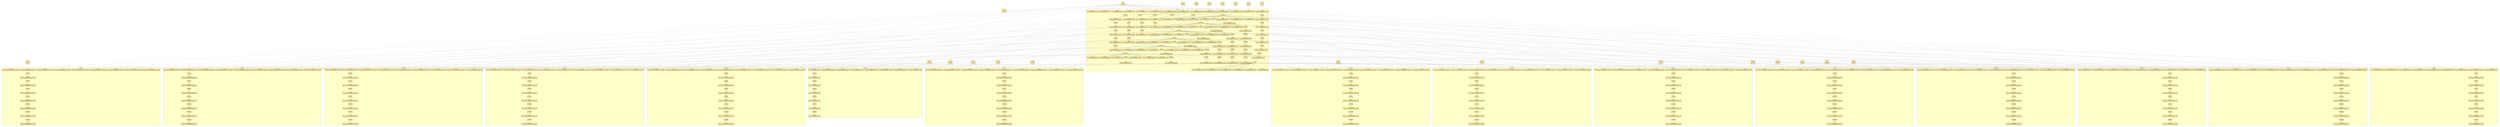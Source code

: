 digraph{node[shape=none margin=0 style=filled colorscheme=ylorrd9 fillcolor=2];compound=true;splines=line;subgraph clusterdummy0_0{style=invis;subgraph clusterdummy0_1{style=invis;subgraph clusterdummy0_2{style=invis;subgraph cluster0{style=dashed;colorscheme=ylorrd9;bgcolor=1;edge[arrowhead=empty];label=epoch_0;496[label=<<table border="0" cellborder="0" cellspacing="0"><tr><td>21:0 misc</td></tr><hr/><tr><td> </td></tr></table>>];}}}}subgraph clusterdummy1_0{style=invis;subgraph clusterdummy1_1{style=invis;subgraph clusterdummy1_2{style=invis;subgraph cluster1{style=dashed;colorscheme=ylorrd9;bgcolor=1;edge[arrowhead=empty];label=epoch_1;480[label=<<table border="0" cellborder="0" cellspacing="0"><tr><td>20:0 misc</td></tr><hr/><tr><td> </td></tr></table>>];}}}}subgraph clusterdummy2_0{style=invis;subgraph clusterdummy2_1{style=invis;subgraph clusterdummy2_2{style=invis;subgraph cluster2{style=dashed;colorscheme=ylorrd9;bgcolor=1;edge[arrowhead=empty];label=epoch_2;464[label=<<table border="0" cellborder="0" cellspacing="0"><tr><td>19:0 misc</td></tr><hr/><tr><td> </td></tr></table>>];}}}}subgraph clusterdummy3_0{style=invis;subgraph clusterdummy3_1{style=invis;subgraph clusterdummy3_2{style=invis;subgraph cluster3{style=dashed;colorscheme=ylorrd9;bgcolor=1;edge[arrowhead=empty];label=epoch_3;448[label=<<table border="0" cellborder="0" cellspacing="0"><tr><td>18:0 misc</td></tr><hr/><tr><td> </td></tr></table>>];}}}}subgraph clusterdummy4_0{style=invis;subgraph clusterdummy4_1{style=invis;subgraph clusterdummy4_2{style=invis;subgraph cluster4{style=dashed;colorscheme=ylorrd9;bgcolor=1;edge[arrowhead=empty];label=epoch_4;432[label=<<table border="0" cellborder="0" cellspacing="0"><tr><td>17:0 misc</td></tr><hr/><tr><td> </td></tr></table>>];}}}}subgraph clusterdummy5_0{style=invis;subgraph clusterdummy5_1{style=invis;subgraph clusterdummy5_2{style=invis;subgraph cluster5{style=dashed;colorscheme=ylorrd9;bgcolor=1;edge[arrowhead=empty];label=epoch_5;416[label=<<table border="0" cellborder="0" cellspacing="0"><tr><td>16:0 misc</td></tr><hr/><tr><td> </td></tr></table>>];}}}}subgraph clusterdummy6_0{style=invis;subgraph clusterdummy6_1{style=invis;subgraph clusterdummy6_2{style=invis;subgraph cluster6{style=dashed;colorscheme=ylorrd9;bgcolor=1;edge[arrowhead=empty];label=epoch_6;400[label=<<table border="0" cellborder="0" cellspacing="0"><tr><td>15:0 misc</td></tr><hr/><tr><td> </td></tr></table>>];}}}}subgraph clusterdummy7_0{style=invis;subgraph clusterdummy7_1{style=invis;subgraph clusterdummy7_2{style=invis;subgraph cluster7{style=dashed;colorscheme=ylorrd9;bgcolor=1;edge[arrowhead=empty];label=epoch_7;384[label=<<table border="0" cellborder="0" cellspacing="0"><tr><td>14:0 misc</td></tr><hr/><tr><td> </td></tr></table>>];}}}}subgraph clusterdummy8_0{style=invis;subgraph clusterdummy8_1{style=invis;subgraph clusterdummy8_2{style=invis;subgraph cluster8{style=dashed;colorscheme=ylorrd9;bgcolor=1;edge[arrowhead=empty];label=epoch_8;368[label=<<table border="0" cellborder="0" cellspacing="0"><tr><td>13:0 misc</td></tr><hr/><tr><td> </td></tr></table>>];}}}}subgraph clusterdummy9_0{style=invis;subgraph clusterdummy9_1{style=invis;subgraph clusterdummy9_2{style=invis;subgraph cluster9{style=dashed;colorscheme=ylorrd9;bgcolor=1;edge[arrowhead=empty];label=epoch_9;352[label=<<table border="0" cellborder="0" cellspacing="0"><tr><td>12:0 misc</td></tr><hr/><tr><td> </td></tr></table>>];}}}}subgraph clusterdummy10_0{style=invis;subgraph clusterdummy10_1{style=invis;subgraph clusterdummy10_2{style=invis;subgraph cluster10{style=dashed;colorscheme=ylorrd9;bgcolor=1;edge[arrowhead=empty];label=epoch_10;336[label=<<table border="0" cellborder="0" cellspacing="0"><tr><td>11:0 misc</td></tr><hr/><tr><td> </td></tr></table>>];}}}}subgraph clusterdummy11_0{style=invis;subgraph clusterdummy11_1{style=invis;subgraph clusterdummy11_2{style=invis;subgraph cluster11{style=dashed;colorscheme=ylorrd9;bgcolor=1;edge[arrowhead=empty];label=epoch_11;320[label=<<table border="0" cellborder="0" cellspacing="0"><tr><td>10:0 misc</td></tr><hr/><tr><td> </td></tr></table>>];}}}}subgraph clusterdummy12_0{style=invis;subgraph clusterdummy12_1{style=invis;subgraph clusterdummy12_2{style=invis;subgraph cluster12{style=dashed;colorscheme=ylorrd9;bgcolor=1;edge[arrowhead=empty];label=epoch_12;304[label=<<table border="0" cellborder="0" cellspacing="0"><tr><td>9:0 misc</td></tr><hr/><tr><td> </td></tr></table>>];}}}}subgraph clusterdummy13_0{style=invis;subgraph clusterdummy13_1{style=invis;subgraph clusterdummy13_2{style=invis;subgraph cluster13{style=dashed;colorscheme=ylorrd9;bgcolor=1;edge[arrowhead=empty];label=epoch_13;288[label=<<table border="0" cellborder="0" cellspacing="0"><tr><td>8:0 misc</td></tr><hr/><tr><td> </td></tr></table>>];}}}}subgraph clusterdummy14_0{style=invis;subgraph clusterdummy14_1{style=invis;subgraph clusterdummy14_2{style=invis;subgraph cluster14{style=dashed;colorscheme=ylorrd9;bgcolor=1;edge[arrowhead=empty];label=epoch_14;252[label=<<table border="0" cellborder="0" cellspacing="0"><tr><td>7:0 misc</td></tr><hr/><tr><td> </td></tr></table>>];}}}}subgraph clusterdummy15_0{style=invis;subgraph clusterdummy15_1{style=invis;subgraph clusterdummy15_2{style=invis;subgraph cluster15{style=dashed;colorscheme=ylorrd9;bgcolor=1;edge[arrowhead=empty];label=epoch_15;216[label=<<table border="0" cellborder="0" cellspacing="0"><tr><td>6:0 misc</td></tr><hr/><tr><td> </td></tr></table>>];}}}}subgraph clusterdummy16_0{style=invis;subgraph clusterdummy16_1{style=invis;subgraph clusterdummy16_2{style=invis;subgraph cluster16{style=dashed;colorscheme=ylorrd9;bgcolor=1;edge[arrowhead=empty];label=epoch_16;180[label=<<table border="0" cellborder="0" cellspacing="0"><tr><td>5:0 misc</td></tr><hr/><tr><td> </td></tr></table>>];}}}}subgraph clusterdummy17_0{style=invis;subgraph clusterdummy17_1{style=invis;subgraph clusterdummy17_2{style=invis;subgraph cluster17{style=dashed;colorscheme=ylorrd9;bgcolor=1;edge[arrowhead=empty];label=epoch_17;144[label=<<table border="0" cellborder="0" cellspacing="0"><tr><td>4:0 misc</td></tr><hr/><tr><td> </td></tr></table>>];}}}}subgraph clusterdummy18_0{style=invis;subgraph clusterdummy18_1{style=invis;subgraph clusterdummy18_2{style=invis;subgraph cluster18{style=dashed;colorscheme=ylorrd9;bgcolor=1;edge[arrowhead=empty];label=epoch_18;108[label=<<table border="0" cellborder="0" cellspacing="0"><tr><td>3:0 misc</td></tr><hr/><tr><td> </td></tr></table>>];}}}}subgraph clusterdummy19_0{style=invis;subgraph clusterdummy19_1{style=invis;subgraph clusterdummy19_2{style=invis;subgraph cluster19{style=dashed;colorscheme=ylorrd9;bgcolor=1;edge[arrowhead=empty];label=epoch_19;72[label=<<table border="0" cellborder="0" cellspacing="0"><tr><td>2:0 misc</td></tr><hr/><tr><td> </td></tr></table>>];}}}}subgraph clusterdummy20_0{style=invis;subgraph clusterdummy20_1{style=invis;subgraph clusterdummy20_2{style=invis;subgraph cluster20{style=dashed;colorscheme=ylorrd9;bgcolor=1;edge[arrowhead=empty];label=epoch_20;36[label=<<table border="0" cellborder="0" cellspacing="0"><tr><td>1:0 misc</td></tr><hr/><tr><td> </td></tr></table>>];}}}}subgraph clusterdummy21_0{style=invis;subgraph clusterdummy21_1{style=invis;subgraph clusterdummy21_2{style=invis;subgraph cluster21{style=dashed;colorscheme=ylorrd9;bgcolor=1;edge[arrowhead=empty];label=epoch_21;0[label=<<table border="0" cellborder="0" cellspacing="0"><tr><td>0:0 misc</td></tr><hr/><tr><td> </td></tr></table>>];}}}}subgraph clusterdummy22_0{style=invis;subgraph clusterdummy22_1{style=invis;subgraph clusterdummy22_2{style=invis;subgraph cluster22{style=dashed;colorscheme=ylorrd9;bgcolor=1;edge[arrowhead=empty];label=epoch_22;22[label=<<table border="0" cellborder="0" cellspacing="0"><tr><td>0:22 misc</td></tr><hr/><tr><td> </td></tr></table>>];}}}}subgraph clusterdummy23_0{style=invis;subgraph clusterdummy23_1{style=invis;subgraph clusterdummy23_2{style=invis;subgraph cluster23{style=dashed;colorscheme=ylorrd9;bgcolor=1;edge[arrowhead=empty];label=epoch_23;1[label=<<table border="0" cellborder="0" cellspacing="0"><tr><td>0:1 send</td></tr><hr/><tr><td> 1:1 1:25 1:27 1:29 1:31 1:33 1:35 </td></tr></table>>];2[label=<<table border="0" cellborder="0" cellspacing="0"><tr><td>0:2 send</td></tr><hr/><tr><td> 2:1 2:3 2:27 2:29 2:31 2:33 2:35 </td></tr></table>>];3[label=<<table border="0" cellborder="0" cellspacing="0"><tr><td>0:3 send</td></tr><hr/><tr><td> 3:1 3:3 3:5 3:29 3:31 3:33 3:35 </td></tr></table>>];4[label=<<table border="0" cellborder="0" cellspacing="0"><tr><td>0:4 send</td></tr><hr/><tr><td> 4:1 4:3 4:5 4:7 4:31 4:33 4:35 </td></tr></table>>];5[label=<<table border="0" cellborder="0" cellspacing="0"><tr><td>0:5 send</td></tr><hr/><tr><td> 5:1 5:3 5:5 5:7 5:9 5:33 5:35 </td></tr></table>>];6[label=<<table border="0" cellborder="0" cellspacing="0"><tr><td>0:6 send</td></tr><hr/><tr><td> 6:1 6:3 6:5 6:7 6:9 6:11 6:35 </td></tr></table>>];7[label=<<table border="0" cellborder="0" cellspacing="0"><tr><td>0:7 send</td></tr><hr/><tr><td> 7:1 7:3 7:5 7:7 7:9 7:11 7:13 </td></tr></table>>];37[label=<<table border="0" cellborder="0" cellspacing="0"><tr><td>1:1 recv</td></tr><hr/><tr><td> 0:1 2:6 3:8 4:10 5:12 6:14 7:16 </td></tr></table>>];38[label=<<table border="0" cellborder="0" cellspacing="0"><tr><td>1:2 misc</td></tr><hr/><tr><td> </td></tr></table>>];37->38;40[label=<<table border="0" cellborder="0" cellspacing="0"><tr><td>1:4 send</td></tr><hr/><tr><td> 2:1 2:3 2:27 2:29 2:31 2:33 2:35 </td></tr></table>>];38->40;41[label=<<table border="0" cellborder="0" cellspacing="0"><tr><td>1:5 send</td></tr><hr/><tr><td> 3:1 3:3 3:5 3:29 3:31 3:33 3:35 </td></tr></table>>];38->41;42[label=<<table border="0" cellborder="0" cellspacing="0"><tr><td>1:6 send</td></tr><hr/><tr><td> 4:1 4:3 4:5 4:7 4:31 4:33 4:35 </td></tr></table>>];38->42;43[label=<<table border="0" cellborder="0" cellspacing="0"><tr><td>1:7 send</td></tr><hr/><tr><td> 5:1 5:3 5:5 5:7 5:9 5:33 5:35 </td></tr></table>>];38->43;44[label=<<table border="0" cellborder="0" cellspacing="0"><tr><td>1:8 send</td></tr><hr/><tr><td> 6:1 6:3 6:5 6:7 6:9 6:11 6:35 </td></tr></table>>];38->44;45[label=<<table border="0" cellborder="0" cellspacing="0"><tr><td>1:9 send</td></tr><hr/><tr><td> 7:1 7:3 7:5 7:7 7:9 7:11 7:13 </td></tr></table>>];38->45;60[label=<<table border="0" cellborder="0" cellspacing="0"><tr><td>1:24 misc</td></tr><hr/><tr><td> </td></tr></table>>];38->60;61[label=<<table border="0" cellborder="0" cellspacing="0"><tr><td>1:25 recv</td></tr><hr/><tr><td> 0:1 2:6 3:8 4:10 5:12 6:14 7:16 </td></tr></table>>];60->61;62[label=<<table border="0" cellborder="0" cellspacing="0"><tr><td>1:26 misc</td></tr><hr/><tr><td> </td></tr></table>>];61->62;63[label=<<table border="0" cellborder="0" cellspacing="0"><tr><td>1:27 recv</td></tr><hr/><tr><td> 0:1 2:6 3:8 4:10 5:12 6:14 7:16 </td></tr></table>>];62->63;64[label=<<table border="0" cellborder="0" cellspacing="0"><tr><td>1:28 misc</td></tr><hr/><tr><td> </td></tr></table>>];63->64;65[label=<<table border="0" cellborder="0" cellspacing="0"><tr><td>1:29 recv</td></tr><hr/><tr><td> 0:1 2:6 3:8 4:10 5:12 6:14 7:16 </td></tr></table>>];64->65;66[label=<<table border="0" cellborder="0" cellspacing="0"><tr><td>1:30 misc</td></tr><hr/><tr><td> </td></tr></table>>];65->66;67[label=<<table border="0" cellborder="0" cellspacing="0"><tr><td>1:31 recv</td></tr><hr/><tr><td> 0:1 2:6 3:8 4:10 5:12 6:14 7:16 </td></tr></table>>];66->67;68[label=<<table border="0" cellborder="0" cellspacing="0"><tr><td>1:32 misc</td></tr><hr/><tr><td> </td></tr></table>>];67->68;69[label=<<table border="0" cellborder="0" cellspacing="0"><tr><td>1:33 recv</td></tr><hr/><tr><td> 0:1 2:6 3:8 4:10 5:12 6:14 7:16 </td></tr></table>>];68->69;70[label=<<table border="0" cellborder="0" cellspacing="0"><tr><td>1:34 misc</td></tr><hr/><tr><td> </td></tr></table>>];69->70;71[label=<<table border="0" cellborder="0" cellspacing="0"><tr><td>1:35 recv</td></tr><hr/><tr><td> 0:1 2:6 3:8 4:10 5:12 6:14 7:16 </td></tr></table>>];70->71;73[label=<<table border="0" cellborder="0" cellspacing="0"><tr><td>2:1 recv</td></tr><hr/><tr><td> 0:2 1:4 3:9 4:11 5:13 6:15 7:17 </td></tr></table>>];74[label=<<table border="0" cellborder="0" cellspacing="0"><tr><td>2:2 misc</td></tr><hr/><tr><td> </td></tr></table>>];73->74;75[label=<<table border="0" cellborder="0" cellspacing="0"><tr><td>2:3 recv</td></tr><hr/><tr><td> 0:2 1:4 3:9 4:11 5:13 6:15 7:17 </td></tr></table>>];74->75;76[label=<<table border="0" cellborder="0" cellspacing="0"><tr><td>2:4 misc</td></tr><hr/><tr><td> </td></tr></table>>];75->76;78[label=<<table border="0" cellborder="0" cellspacing="0"><tr><td>2:6 send</td></tr><hr/><tr><td> 1:1 1:25 1:27 1:29 1:31 1:33 1:35 </td></tr></table>>];76->78;79[label=<<table border="0" cellborder="0" cellspacing="0"><tr><td>2:7 send</td></tr><hr/><tr><td> 3:1 3:3 3:5 3:29 3:31 3:33 3:35 </td></tr></table>>];76->79;80[label=<<table border="0" cellborder="0" cellspacing="0"><tr><td>2:8 send</td></tr><hr/><tr><td> 4:1 4:3 4:5 4:7 4:31 4:33 4:35 </td></tr></table>>];76->80;81[label=<<table border="0" cellborder="0" cellspacing="0"><tr><td>2:9 send</td></tr><hr/><tr><td> 5:1 5:3 5:5 5:7 5:9 5:33 5:35 </td></tr></table>>];76->81;82[label=<<table border="0" cellborder="0" cellspacing="0"><tr><td>2:10 send</td></tr><hr/><tr><td> 6:1 6:3 6:5 6:7 6:9 6:11 6:35 </td></tr></table>>];76->82;83[label=<<table border="0" cellborder="0" cellspacing="0"><tr><td>2:11 send</td></tr><hr/><tr><td> 7:1 7:3 7:5 7:7 7:9 7:11 7:13 </td></tr></table>>];76->83;98[label=<<table border="0" cellborder="0" cellspacing="0"><tr><td>2:26 misc</td></tr><hr/><tr><td> </td></tr></table>>];76->98;99[label=<<table border="0" cellborder="0" cellspacing="0"><tr><td>2:27 recv</td></tr><hr/><tr><td> 0:2 1:4 3:9 4:11 5:13 6:15 7:17 </td></tr></table>>];98->99;100[label=<<table border="0" cellborder="0" cellspacing="0"><tr><td>2:28 misc</td></tr><hr/><tr><td> </td></tr></table>>];99->100;101[label=<<table border="0" cellborder="0" cellspacing="0"><tr><td>2:29 recv</td></tr><hr/><tr><td> 0:2 1:4 3:9 4:11 5:13 6:15 7:17 </td></tr></table>>];100->101;102[label=<<table border="0" cellborder="0" cellspacing="0"><tr><td>2:30 misc</td></tr><hr/><tr><td> </td></tr></table>>];101->102;103[label=<<table border="0" cellborder="0" cellspacing="0"><tr><td>2:31 recv</td></tr><hr/><tr><td> 0:2 1:4 3:9 4:11 5:13 6:15 7:17 </td></tr></table>>];102->103;104[label=<<table border="0" cellborder="0" cellspacing="0"><tr><td>2:32 misc</td></tr><hr/><tr><td> </td></tr></table>>];103->104;105[label=<<table border="0" cellborder="0" cellspacing="0"><tr><td>2:33 recv</td></tr><hr/><tr><td> 0:2 1:4 3:9 4:11 5:13 6:15 7:17 </td></tr></table>>];104->105;106[label=<<table border="0" cellborder="0" cellspacing="0"><tr><td>2:34 misc</td></tr><hr/><tr><td> </td></tr></table>>];105->106;107[label=<<table border="0" cellborder="0" cellspacing="0"><tr><td>2:35 recv</td></tr><hr/><tr><td> 0:2 1:4 3:9 4:11 5:13 6:15 7:17 </td></tr></table>>];106->107;109[label=<<table border="0" cellborder="0" cellspacing="0"><tr><td>3:1 recv</td></tr><hr/><tr><td> 0:3 1:5 2:7 4:12 5:14 6:16 7:18 </td></tr></table>>];110[label=<<table border="0" cellborder="0" cellspacing="0"><tr><td>3:2 misc</td></tr><hr/><tr><td> </td></tr></table>>];109->110;111[label=<<table border="0" cellborder="0" cellspacing="0"><tr><td>3:3 recv</td></tr><hr/><tr><td> 0:3 1:5 2:7 4:12 5:14 6:16 7:18 </td></tr></table>>];110->111;112[label=<<table border="0" cellborder="0" cellspacing="0"><tr><td>3:4 misc</td></tr><hr/><tr><td> </td></tr></table>>];111->112;113[label=<<table border="0" cellborder="0" cellspacing="0"><tr><td>3:5 recv</td></tr><hr/><tr><td> 0:3 1:5 2:7 4:12 5:14 6:16 7:18 </td></tr></table>>];112->113;114[label=<<table border="0" cellborder="0" cellspacing="0"><tr><td>3:6 misc</td></tr><hr/><tr><td> </td></tr></table>>];113->114;116[label=<<table border="0" cellborder="0" cellspacing="0"><tr><td>3:8 send</td></tr><hr/><tr><td> 1:1 1:25 1:27 1:29 1:31 1:33 1:35 </td></tr></table>>];114->116;117[label=<<table border="0" cellborder="0" cellspacing="0"><tr><td>3:9 send</td></tr><hr/><tr><td> 2:1 2:3 2:27 2:29 2:31 2:33 2:35 </td></tr></table>>];114->117;118[label=<<table border="0" cellborder="0" cellspacing="0"><tr><td>3:10 send</td></tr><hr/><tr><td> 4:1 4:3 4:5 4:7 4:31 4:33 4:35 </td></tr></table>>];114->118;119[label=<<table border="0" cellborder="0" cellspacing="0"><tr><td>3:11 send</td></tr><hr/><tr><td> 5:1 5:3 5:5 5:7 5:9 5:33 5:35 </td></tr></table>>];114->119;120[label=<<table border="0" cellborder="0" cellspacing="0"><tr><td>3:12 send</td></tr><hr/><tr><td> 6:1 6:3 6:5 6:7 6:9 6:11 6:35 </td></tr></table>>];114->120;121[label=<<table border="0" cellborder="0" cellspacing="0"><tr><td>3:13 send</td></tr><hr/><tr><td> 7:1 7:3 7:5 7:7 7:9 7:11 7:13 </td></tr></table>>];114->121;136[label=<<table border="0" cellborder="0" cellspacing="0"><tr><td>3:28 misc</td></tr><hr/><tr><td> </td></tr></table>>];114->136;137[label=<<table border="0" cellborder="0" cellspacing="0"><tr><td>3:29 recv</td></tr><hr/><tr><td> 0:3 1:5 2:7 4:12 5:14 6:16 7:18 </td></tr></table>>];136->137;138[label=<<table border="0" cellborder="0" cellspacing="0"><tr><td>3:30 misc</td></tr><hr/><tr><td> </td></tr></table>>];137->138;139[label=<<table border="0" cellborder="0" cellspacing="0"><tr><td>3:31 recv</td></tr><hr/><tr><td> 0:3 1:5 2:7 4:12 5:14 6:16 7:18 </td></tr></table>>];138->139;140[label=<<table border="0" cellborder="0" cellspacing="0"><tr><td>3:32 misc</td></tr><hr/><tr><td> </td></tr></table>>];139->140;141[label=<<table border="0" cellborder="0" cellspacing="0"><tr><td>3:33 recv</td></tr><hr/><tr><td> 0:3 1:5 2:7 4:12 5:14 6:16 7:18 </td></tr></table>>];140->141;142[label=<<table border="0" cellborder="0" cellspacing="0"><tr><td>3:34 misc</td></tr><hr/><tr><td> </td></tr></table>>];141->142;143[label=<<table border="0" cellborder="0" cellspacing="0"><tr><td>3:35 recv</td></tr><hr/><tr><td> 0:3 1:5 2:7 4:12 5:14 6:16 7:18 </td></tr></table>>];142->143;145[label=<<table border="0" cellborder="0" cellspacing="0"><tr><td>4:1 recv</td></tr><hr/><tr><td> 0:4 1:6 2:8 3:10 5:15 6:17 7:19 </td></tr></table>>];146[label=<<table border="0" cellborder="0" cellspacing="0"><tr><td>4:2 misc</td></tr><hr/><tr><td> </td></tr></table>>];145->146;147[label=<<table border="0" cellborder="0" cellspacing="0"><tr><td>4:3 recv</td></tr><hr/><tr><td> 0:4 1:6 2:8 3:10 5:15 6:17 7:19 </td></tr></table>>];146->147;148[label=<<table border="0" cellborder="0" cellspacing="0"><tr><td>4:4 misc</td></tr><hr/><tr><td> </td></tr></table>>];147->148;149[label=<<table border="0" cellborder="0" cellspacing="0"><tr><td>4:5 recv</td></tr><hr/><tr><td> 0:4 1:6 2:8 3:10 5:15 6:17 7:19 </td></tr></table>>];148->149;150[label=<<table border="0" cellborder="0" cellspacing="0"><tr><td>4:6 misc</td></tr><hr/><tr><td> </td></tr></table>>];149->150;151[label=<<table border="0" cellborder="0" cellspacing="0"><tr><td>4:7 recv</td></tr><hr/><tr><td> 0:4 1:6 2:8 3:10 5:15 6:17 7:19 </td></tr></table>>];150->151;152[label=<<table border="0" cellborder="0" cellspacing="0"><tr><td>4:8 misc</td></tr><hr/><tr><td> </td></tr></table>>];151->152;154[label=<<table border="0" cellborder="0" cellspacing="0"><tr><td>4:10 send</td></tr><hr/><tr><td> 1:1 1:25 1:27 1:29 1:31 1:33 1:35 </td></tr></table>>];152->154;155[label=<<table border="0" cellborder="0" cellspacing="0"><tr><td>4:11 send</td></tr><hr/><tr><td> 2:1 2:3 2:27 2:29 2:31 2:33 2:35 </td></tr></table>>];152->155;156[label=<<table border="0" cellborder="0" cellspacing="0"><tr><td>4:12 send</td></tr><hr/><tr><td> 3:1 3:3 3:5 3:29 3:31 3:33 3:35 </td></tr></table>>];152->156;157[label=<<table border="0" cellborder="0" cellspacing="0"><tr><td>4:13 send</td></tr><hr/><tr><td> 5:1 5:3 5:5 5:7 5:9 5:33 5:35 </td></tr></table>>];152->157;158[label=<<table border="0" cellborder="0" cellspacing="0"><tr><td>4:14 send</td></tr><hr/><tr><td> 6:1 6:3 6:5 6:7 6:9 6:11 6:35 </td></tr></table>>];152->158;159[label=<<table border="0" cellborder="0" cellspacing="0"><tr><td>4:15 send</td></tr><hr/><tr><td> 7:1 7:3 7:5 7:7 7:9 7:11 7:13 </td></tr></table>>];152->159;174[label=<<table border="0" cellborder="0" cellspacing="0"><tr><td>4:30 misc</td></tr><hr/><tr><td> </td></tr></table>>];152->174;175[label=<<table border="0" cellborder="0" cellspacing="0"><tr><td>4:31 recv</td></tr><hr/><tr><td> 0:4 1:6 2:8 3:10 5:15 6:17 7:19 </td></tr></table>>];174->175;176[label=<<table border="0" cellborder="0" cellspacing="0"><tr><td>4:32 misc</td></tr><hr/><tr><td> </td></tr></table>>];175->176;177[label=<<table border="0" cellborder="0" cellspacing="0"><tr><td>4:33 recv</td></tr><hr/><tr><td> 0:4 1:6 2:8 3:10 5:15 6:17 7:19 </td></tr></table>>];176->177;178[label=<<table border="0" cellborder="0" cellspacing="0"><tr><td>4:34 misc</td></tr><hr/><tr><td> </td></tr></table>>];177->178;179[label=<<table border="0" cellborder="0" cellspacing="0"><tr><td>4:35 recv</td></tr><hr/><tr><td> 0:4 1:6 2:8 3:10 5:15 6:17 7:19 </td></tr></table>>];178->179;181[label=<<table border="0" cellborder="0" cellspacing="0"><tr><td>5:1 recv</td></tr><hr/><tr><td> 0:5 1:7 2:9 3:11 4:13 6:18 7:20 </td></tr></table>>];182[label=<<table border="0" cellborder="0" cellspacing="0"><tr><td>5:2 misc</td></tr><hr/><tr><td> </td></tr></table>>];181->182;183[label=<<table border="0" cellborder="0" cellspacing="0"><tr><td>5:3 recv</td></tr><hr/><tr><td> 0:5 1:7 2:9 3:11 4:13 6:18 7:20 </td></tr></table>>];182->183;184[label=<<table border="0" cellborder="0" cellspacing="0"><tr><td>5:4 misc</td></tr><hr/><tr><td> </td></tr></table>>];183->184;185[label=<<table border="0" cellborder="0" cellspacing="0"><tr><td>5:5 recv</td></tr><hr/><tr><td> 0:5 1:7 2:9 3:11 4:13 6:18 7:20 </td></tr></table>>];184->185;186[label=<<table border="0" cellborder="0" cellspacing="0"><tr><td>5:6 misc</td></tr><hr/><tr><td> </td></tr></table>>];185->186;187[label=<<table border="0" cellborder="0" cellspacing="0"><tr><td>5:7 recv</td></tr><hr/><tr><td> 0:5 1:7 2:9 3:11 4:13 6:18 7:20 </td></tr></table>>];186->187;188[label=<<table border="0" cellborder="0" cellspacing="0"><tr><td>5:8 misc</td></tr><hr/><tr><td> </td></tr></table>>];187->188;189[label=<<table border="0" cellborder="0" cellspacing="0"><tr><td>5:9 recv</td></tr><hr/><tr><td> 0:5 1:7 2:9 3:11 4:13 6:18 7:20 </td></tr></table>>];188->189;190[label=<<table border="0" cellborder="0" cellspacing="0"><tr><td>5:10 misc</td></tr><hr/><tr><td> </td></tr></table>>];189->190;192[label=<<table border="0" cellborder="0" cellspacing="0"><tr><td>5:12 send</td></tr><hr/><tr><td> 1:1 1:25 1:27 1:29 1:31 1:33 1:35 </td></tr></table>>];190->192;193[label=<<table border="0" cellborder="0" cellspacing="0"><tr><td>5:13 send</td></tr><hr/><tr><td> 2:1 2:3 2:27 2:29 2:31 2:33 2:35 </td></tr></table>>];190->193;194[label=<<table border="0" cellborder="0" cellspacing="0"><tr><td>5:14 send</td></tr><hr/><tr><td> 3:1 3:3 3:5 3:29 3:31 3:33 3:35 </td></tr></table>>];190->194;195[label=<<table border="0" cellborder="0" cellspacing="0"><tr><td>5:15 send</td></tr><hr/><tr><td> 4:1 4:3 4:5 4:7 4:31 4:33 4:35 </td></tr></table>>];190->195;196[label=<<table border="0" cellborder="0" cellspacing="0"><tr><td>5:16 send</td></tr><hr/><tr><td> 6:1 6:3 6:5 6:7 6:9 6:11 6:35 </td></tr></table>>];190->196;197[label=<<table border="0" cellborder="0" cellspacing="0"><tr><td>5:17 send</td></tr><hr/><tr><td> 7:1 7:3 7:5 7:7 7:9 7:11 7:13 </td></tr></table>>];190->197;212[label=<<table border="0" cellborder="0" cellspacing="0"><tr><td>5:32 misc</td></tr><hr/><tr><td> </td></tr></table>>];190->212;213[label=<<table border="0" cellborder="0" cellspacing="0"><tr><td>5:33 recv</td></tr><hr/><tr><td> 0:5 1:7 2:9 3:11 4:13 6:18 7:20 </td></tr></table>>];212->213;214[label=<<table border="0" cellborder="0" cellspacing="0"><tr><td>5:34 misc</td></tr><hr/><tr><td> </td></tr></table>>];213->214;215[label=<<table border="0" cellborder="0" cellspacing="0"><tr><td>5:35 recv</td></tr><hr/><tr><td> 0:5 1:7 2:9 3:11 4:13 6:18 7:20 </td></tr></table>>];214->215;217[label=<<table border="0" cellborder="0" cellspacing="0"><tr><td>6:1 recv</td></tr><hr/><tr><td> 0:6 1:8 2:10 3:12 4:14 5:16 7:21 </td></tr></table>>];218[label=<<table border="0" cellborder="0" cellspacing="0"><tr><td>6:2 misc</td></tr><hr/><tr><td> </td></tr></table>>];217->218;219[label=<<table border="0" cellborder="0" cellspacing="0"><tr><td>6:3 recv</td></tr><hr/><tr><td> 0:6 1:8 2:10 3:12 4:14 5:16 7:21 </td></tr></table>>];218->219;220[label=<<table border="0" cellborder="0" cellspacing="0"><tr><td>6:4 misc</td></tr><hr/><tr><td> </td></tr></table>>];219->220;221[label=<<table border="0" cellborder="0" cellspacing="0"><tr><td>6:5 recv</td></tr><hr/><tr><td> 0:6 1:8 2:10 3:12 4:14 5:16 7:21 </td></tr></table>>];220->221;222[label=<<table border="0" cellborder="0" cellspacing="0"><tr><td>6:6 misc</td></tr><hr/><tr><td> </td></tr></table>>];221->222;223[label=<<table border="0" cellborder="0" cellspacing="0"><tr><td>6:7 recv</td></tr><hr/><tr><td> 0:6 1:8 2:10 3:12 4:14 5:16 7:21 </td></tr></table>>];222->223;224[label=<<table border="0" cellborder="0" cellspacing="0"><tr><td>6:8 misc</td></tr><hr/><tr><td> </td></tr></table>>];223->224;225[label=<<table border="0" cellborder="0" cellspacing="0"><tr><td>6:9 recv</td></tr><hr/><tr><td> 0:6 1:8 2:10 3:12 4:14 5:16 7:21 </td></tr></table>>];224->225;226[label=<<table border="0" cellborder="0" cellspacing="0"><tr><td>6:10 misc</td></tr><hr/><tr><td> </td></tr></table>>];225->226;227[label=<<table border="0" cellborder="0" cellspacing="0"><tr><td>6:11 recv</td></tr><hr/><tr><td> 0:6 1:8 2:10 3:12 4:14 5:16 7:21 </td></tr></table>>];226->227;228[label=<<table border="0" cellborder="0" cellspacing="0"><tr><td>6:12 misc</td></tr><hr/><tr><td> </td></tr></table>>];227->228;230[label=<<table border="0" cellborder="0" cellspacing="0"><tr><td>6:14 send</td></tr><hr/><tr><td> 1:1 1:25 1:27 1:29 1:31 1:33 1:35 </td></tr></table>>];228->230;231[label=<<table border="0" cellborder="0" cellspacing="0"><tr><td>6:15 send</td></tr><hr/><tr><td> 2:1 2:3 2:27 2:29 2:31 2:33 2:35 </td></tr></table>>];228->231;232[label=<<table border="0" cellborder="0" cellspacing="0"><tr><td>6:16 send</td></tr><hr/><tr><td> 3:1 3:3 3:5 3:29 3:31 3:33 3:35 </td></tr></table>>];228->232;233[label=<<table border="0" cellborder="0" cellspacing="0"><tr><td>6:17 send</td></tr><hr/><tr><td> 4:1 4:3 4:5 4:7 4:31 4:33 4:35 </td></tr></table>>];228->233;234[label=<<table border="0" cellborder="0" cellspacing="0"><tr><td>6:18 send</td></tr><hr/><tr><td> 5:1 5:3 5:5 5:7 5:9 5:33 5:35 </td></tr></table>>];228->234;235[label=<<table border="0" cellborder="0" cellspacing="0"><tr><td>6:19 send</td></tr><hr/><tr><td> 7:1 7:3 7:5 7:7 7:9 7:11 7:13 </td></tr></table>>];228->235;250[label=<<table border="0" cellborder="0" cellspacing="0"><tr><td>6:34 misc</td></tr><hr/><tr><td> </td></tr></table>>];228->250;251[label=<<table border="0" cellborder="0" cellspacing="0"><tr><td>6:35 recv</td></tr><hr/><tr><td> 0:6 1:8 2:10 3:12 4:14 5:16 7:21 </td></tr></table>>];250->251;253[label=<<table border="0" cellborder="0" cellspacing="0"><tr><td>7:1 recv</td></tr><hr/><tr><td> 0:7 1:9 2:11 3:13 4:15 5:17 6:19 </td></tr></table>>];254[label=<<table border="0" cellborder="0" cellspacing="0"><tr><td>7:2 misc</td></tr><hr/><tr><td> </td></tr></table>>];253->254;255[label=<<table border="0" cellborder="0" cellspacing="0"><tr><td>7:3 recv</td></tr><hr/><tr><td> 0:7 1:9 2:11 3:13 4:15 5:17 6:19 </td></tr></table>>];254->255;256[label=<<table border="0" cellborder="0" cellspacing="0"><tr><td>7:4 misc</td></tr><hr/><tr><td> </td></tr></table>>];255->256;257[label=<<table border="0" cellborder="0" cellspacing="0"><tr><td>7:5 recv</td></tr><hr/><tr><td> 0:7 1:9 2:11 3:13 4:15 5:17 6:19 </td></tr></table>>];256->257;258[label=<<table border="0" cellborder="0" cellspacing="0"><tr><td>7:6 misc</td></tr><hr/><tr><td> </td></tr></table>>];257->258;259[label=<<table border="0" cellborder="0" cellspacing="0"><tr><td>7:7 recv</td></tr><hr/><tr><td> 0:7 1:9 2:11 3:13 4:15 5:17 6:19 </td></tr></table>>];258->259;260[label=<<table border="0" cellborder="0" cellspacing="0"><tr><td>7:8 misc</td></tr><hr/><tr><td> </td></tr></table>>];259->260;261[label=<<table border="0" cellborder="0" cellspacing="0"><tr><td>7:9 recv</td></tr><hr/><tr><td> 0:7 1:9 2:11 3:13 4:15 5:17 6:19 </td></tr></table>>];260->261;262[label=<<table border="0" cellborder="0" cellspacing="0"><tr><td>7:10 misc</td></tr><hr/><tr><td> </td></tr></table>>];261->262;263[label=<<table border="0" cellborder="0" cellspacing="0"><tr><td>7:11 recv</td></tr><hr/><tr><td> 0:7 1:9 2:11 3:13 4:15 5:17 6:19 </td></tr></table>>];262->263;264[label=<<table border="0" cellborder="0" cellspacing="0"><tr><td>7:12 misc</td></tr><hr/><tr><td> </td></tr></table>>];263->264;265[label=<<table border="0" cellborder="0" cellspacing="0"><tr><td>7:13 recv</td></tr><hr/><tr><td> 0:7 1:9 2:11 3:13 4:15 5:17 6:19 </td></tr></table>>];264->265;266[label=<<table border="0" cellborder="0" cellspacing="0"><tr><td>7:14 misc</td></tr><hr/><tr><td> </td></tr></table>>];265->266;268[label=<<table border="0" cellborder="0" cellspacing="0"><tr><td>7:16 send</td></tr><hr/><tr><td> 1:1 1:25 1:27 1:29 1:31 1:33 1:35 </td></tr></table>>];266->268;269[label=<<table border="0" cellborder="0" cellspacing="0"><tr><td>7:17 send</td></tr><hr/><tr><td> 2:1 2:3 2:27 2:29 2:31 2:33 2:35 </td></tr></table>>];266->269;270[label=<<table border="0" cellborder="0" cellspacing="0"><tr><td>7:18 send</td></tr><hr/><tr><td> 3:1 3:3 3:5 3:29 3:31 3:33 3:35 </td></tr></table>>];266->270;271[label=<<table border="0" cellborder="0" cellspacing="0"><tr><td>7:19 send</td></tr><hr/><tr><td> 4:1 4:3 4:5 4:7 4:31 4:33 4:35 </td></tr></table>>];266->271;272[label=<<table border="0" cellborder="0" cellspacing="0"><tr><td>7:20 send</td></tr><hr/><tr><td> 5:1 5:3 5:5 5:7 5:9 5:33 5:35 </td></tr></table>>];266->272;273[label=<<table border="0" cellborder="0" cellspacing="0"><tr><td>7:21 send</td></tr><hr/><tr><td> 6:1 6:3 6:5 6:7 6:9 6:11 6:35 </td></tr></table>>];266->273;}}}}subgraph clusterdummy24_0{style=invis;subgraph clusterdummy24_1{style=invis;subgraph clusterdummy24_2{style=invis;subgraph cluster24{style=dashed;colorscheme=ylorrd9;bgcolor=1;edge[arrowhead=empty];label=epoch_24;21[label=<<table border="0" cellborder="0" cellspacing="0"><tr><td>0:21 send</td></tr><hr/><tr><td> 21:1 21:3 21:5 21:7 21:9 21:11 21:13 21:15 </td></tr></table>>];59[label=<<table border="0" cellborder="0" cellspacing="0"><tr><td>1:23 send</td></tr><hr/><tr><td> 21:1 21:3 21:5 21:7 21:9 21:11 21:13 21:15 </td></tr></table>>];97[label=<<table border="0" cellborder="0" cellspacing="0"><tr><td>2:25 send</td></tr><hr/><tr><td> 21:1 21:3 21:5 21:7 21:9 21:11 21:13 21:15 </td></tr></table>>];135[label=<<table border="0" cellborder="0" cellspacing="0"><tr><td>3:27 send</td></tr><hr/><tr><td> 21:1 21:3 21:5 21:7 21:9 21:11 21:13 21:15 </td></tr></table>>];173[label=<<table border="0" cellborder="0" cellspacing="0"><tr><td>4:29 send</td></tr><hr/><tr><td> 21:1 21:3 21:5 21:7 21:9 21:11 21:13 21:15 </td></tr></table>>];211[label=<<table border="0" cellborder="0" cellspacing="0"><tr><td>5:31 send</td></tr><hr/><tr><td> 21:1 21:3 21:5 21:7 21:9 21:11 21:13 21:15 </td></tr></table>>];249[label=<<table border="0" cellborder="0" cellspacing="0"><tr><td>6:33 send</td></tr><hr/><tr><td> 21:1 21:3 21:5 21:7 21:9 21:11 21:13 21:15 </td></tr></table>>];287[label=<<table border="0" cellborder="0" cellspacing="0"><tr><td>7:35 send</td></tr><hr/><tr><td> 21:1 21:3 21:5 21:7 21:9 21:11 21:13 21:15 </td></tr></table>>];497[label=<<table border="0" cellborder="0" cellspacing="0"><tr><td>21:1 recv</td></tr><hr/><tr><td> 0:21 1:23 2:25 3:27 4:29 5:31 6:33 7:35 </td></tr></table>>];498[label=<<table border="0" cellborder="0" cellspacing="0"><tr><td>21:2 misc</td></tr><hr/><tr><td> </td></tr></table>>];497->498;499[label=<<table border="0" cellborder="0" cellspacing="0"><tr><td>21:3 recv</td></tr><hr/><tr><td> 0:21 1:23 2:25 3:27 4:29 5:31 6:33 7:35 </td></tr></table>>];498->499;500[label=<<table border="0" cellborder="0" cellspacing="0"><tr><td>21:4 misc</td></tr><hr/><tr><td> </td></tr></table>>];499->500;501[label=<<table border="0" cellborder="0" cellspacing="0"><tr><td>21:5 recv</td></tr><hr/><tr><td> 0:21 1:23 2:25 3:27 4:29 5:31 6:33 7:35 </td></tr></table>>];500->501;502[label=<<table border="0" cellborder="0" cellspacing="0"><tr><td>21:6 misc</td></tr><hr/><tr><td> </td></tr></table>>];501->502;503[label=<<table border="0" cellborder="0" cellspacing="0"><tr><td>21:7 recv</td></tr><hr/><tr><td> 0:21 1:23 2:25 3:27 4:29 5:31 6:33 7:35 </td></tr></table>>];502->503;504[label=<<table border="0" cellborder="0" cellspacing="0"><tr><td>21:8 misc</td></tr><hr/><tr><td> </td></tr></table>>];503->504;505[label=<<table border="0" cellborder="0" cellspacing="0"><tr><td>21:9 recv</td></tr><hr/><tr><td> 0:21 1:23 2:25 3:27 4:29 5:31 6:33 7:35 </td></tr></table>>];504->505;506[label=<<table border="0" cellborder="0" cellspacing="0"><tr><td>21:10 misc</td></tr><hr/><tr><td> </td></tr></table>>];505->506;507[label=<<table border="0" cellborder="0" cellspacing="0"><tr><td>21:11 recv</td></tr><hr/><tr><td> 0:21 1:23 2:25 3:27 4:29 5:31 6:33 7:35 </td></tr></table>>];506->507;508[label=<<table border="0" cellborder="0" cellspacing="0"><tr><td>21:12 misc</td></tr><hr/><tr><td> </td></tr></table>>];507->508;509[label=<<table border="0" cellborder="0" cellspacing="0"><tr><td>21:13 recv</td></tr><hr/><tr><td> 0:21 1:23 2:25 3:27 4:29 5:31 6:33 7:35 </td></tr></table>>];508->509;510[label=<<table border="0" cellborder="0" cellspacing="0"><tr><td>21:14 misc</td></tr><hr/><tr><td> </td></tr></table>>];509->510;511[label=<<table border="0" cellborder="0" cellspacing="0"><tr><td>21:15 recv</td></tr><hr/><tr><td> 0:21 1:23 2:25 3:27 4:29 5:31 6:33 7:35 </td></tr></table>>];510->511;}}}}subgraph clusterdummy25_0{style=invis;subgraph clusterdummy25_1{style=invis;subgraph clusterdummy25_2{style=invis;subgraph cluster25{style=dashed;colorscheme=ylorrd9;bgcolor=1;edge[arrowhead=empty];label=epoch_25;20[label=<<table border="0" cellborder="0" cellspacing="0"><tr><td>0:20 send</td></tr><hr/><tr><td> 20:1 20:3 20:5 20:7 20:9 20:11 20:13 20:15 </td></tr></table>>];58[label=<<table border="0" cellborder="0" cellspacing="0"><tr><td>1:22 send</td></tr><hr/><tr><td> 20:1 20:3 20:5 20:7 20:9 20:11 20:13 20:15 </td></tr></table>>];96[label=<<table border="0" cellborder="0" cellspacing="0"><tr><td>2:24 send</td></tr><hr/><tr><td> 20:1 20:3 20:5 20:7 20:9 20:11 20:13 20:15 </td></tr></table>>];134[label=<<table border="0" cellborder="0" cellspacing="0"><tr><td>3:26 send</td></tr><hr/><tr><td> 20:1 20:3 20:5 20:7 20:9 20:11 20:13 20:15 </td></tr></table>>];172[label=<<table border="0" cellborder="0" cellspacing="0"><tr><td>4:28 send</td></tr><hr/><tr><td> 20:1 20:3 20:5 20:7 20:9 20:11 20:13 20:15 </td></tr></table>>];210[label=<<table border="0" cellborder="0" cellspacing="0"><tr><td>5:30 send</td></tr><hr/><tr><td> 20:1 20:3 20:5 20:7 20:9 20:11 20:13 20:15 </td></tr></table>>];248[label=<<table border="0" cellborder="0" cellspacing="0"><tr><td>6:32 send</td></tr><hr/><tr><td> 20:1 20:3 20:5 20:7 20:9 20:11 20:13 20:15 </td></tr></table>>];286[label=<<table border="0" cellborder="0" cellspacing="0"><tr><td>7:34 send</td></tr><hr/><tr><td> 20:1 20:3 20:5 20:7 20:9 20:11 20:13 20:15 </td></tr></table>>];481[label=<<table border="0" cellborder="0" cellspacing="0"><tr><td>20:1 recv</td></tr><hr/><tr><td> 0:20 1:22 2:24 3:26 4:28 5:30 6:32 7:34 </td></tr></table>>];482[label=<<table border="0" cellborder="0" cellspacing="0"><tr><td>20:2 misc</td></tr><hr/><tr><td> </td></tr></table>>];481->482;483[label=<<table border="0" cellborder="0" cellspacing="0"><tr><td>20:3 recv</td></tr><hr/><tr><td> 0:20 1:22 2:24 3:26 4:28 5:30 6:32 7:34 </td></tr></table>>];482->483;484[label=<<table border="0" cellborder="0" cellspacing="0"><tr><td>20:4 misc</td></tr><hr/><tr><td> </td></tr></table>>];483->484;485[label=<<table border="0" cellborder="0" cellspacing="0"><tr><td>20:5 recv</td></tr><hr/><tr><td> 0:20 1:22 2:24 3:26 4:28 5:30 6:32 7:34 </td></tr></table>>];484->485;486[label=<<table border="0" cellborder="0" cellspacing="0"><tr><td>20:6 misc</td></tr><hr/><tr><td> </td></tr></table>>];485->486;487[label=<<table border="0" cellborder="0" cellspacing="0"><tr><td>20:7 recv</td></tr><hr/><tr><td> 0:20 1:22 2:24 3:26 4:28 5:30 6:32 7:34 </td></tr></table>>];486->487;488[label=<<table border="0" cellborder="0" cellspacing="0"><tr><td>20:8 misc</td></tr><hr/><tr><td> </td></tr></table>>];487->488;489[label=<<table border="0" cellborder="0" cellspacing="0"><tr><td>20:9 recv</td></tr><hr/><tr><td> 0:20 1:22 2:24 3:26 4:28 5:30 6:32 7:34 </td></tr></table>>];488->489;490[label=<<table border="0" cellborder="0" cellspacing="0"><tr><td>20:10 misc</td></tr><hr/><tr><td> </td></tr></table>>];489->490;491[label=<<table border="0" cellborder="0" cellspacing="0"><tr><td>20:11 recv</td></tr><hr/><tr><td> 0:20 1:22 2:24 3:26 4:28 5:30 6:32 7:34 </td></tr></table>>];490->491;492[label=<<table border="0" cellborder="0" cellspacing="0"><tr><td>20:12 misc</td></tr><hr/><tr><td> </td></tr></table>>];491->492;493[label=<<table border="0" cellborder="0" cellspacing="0"><tr><td>20:13 recv</td></tr><hr/><tr><td> 0:20 1:22 2:24 3:26 4:28 5:30 6:32 7:34 </td></tr></table>>];492->493;494[label=<<table border="0" cellborder="0" cellspacing="0"><tr><td>20:14 misc</td></tr><hr/><tr><td> </td></tr></table>>];493->494;495[label=<<table border="0" cellborder="0" cellspacing="0"><tr><td>20:15 recv</td></tr><hr/><tr><td> 0:20 1:22 2:24 3:26 4:28 5:30 6:32 7:34 </td></tr></table>>];494->495;}}}}subgraph clusterdummy26_0{style=invis;subgraph clusterdummy26_1{style=invis;subgraph clusterdummy26_2{style=invis;subgraph cluster26{style=dashed;colorscheme=ylorrd9;bgcolor=1;edge[arrowhead=empty];label=epoch_26;19[label=<<table border="0" cellborder="0" cellspacing="0"><tr><td>0:19 send</td></tr><hr/><tr><td> 19:1 19:3 19:5 19:7 19:9 19:11 19:13 19:15 </td></tr></table>>];57[label=<<table border="0" cellborder="0" cellspacing="0"><tr><td>1:21 send</td></tr><hr/><tr><td> 19:1 19:3 19:5 19:7 19:9 19:11 19:13 19:15 </td></tr></table>>];95[label=<<table border="0" cellborder="0" cellspacing="0"><tr><td>2:23 send</td></tr><hr/><tr><td> 19:1 19:3 19:5 19:7 19:9 19:11 19:13 19:15 </td></tr></table>>];133[label=<<table border="0" cellborder="0" cellspacing="0"><tr><td>3:25 send</td></tr><hr/><tr><td> 19:1 19:3 19:5 19:7 19:9 19:11 19:13 19:15 </td></tr></table>>];171[label=<<table border="0" cellborder="0" cellspacing="0"><tr><td>4:27 send</td></tr><hr/><tr><td> 19:1 19:3 19:5 19:7 19:9 19:11 19:13 19:15 </td></tr></table>>];209[label=<<table border="0" cellborder="0" cellspacing="0"><tr><td>5:29 send</td></tr><hr/><tr><td> 19:1 19:3 19:5 19:7 19:9 19:11 19:13 19:15 </td></tr></table>>];247[label=<<table border="0" cellborder="0" cellspacing="0"><tr><td>6:31 send</td></tr><hr/><tr><td> 19:1 19:3 19:5 19:7 19:9 19:11 19:13 19:15 </td></tr></table>>];285[label=<<table border="0" cellborder="0" cellspacing="0"><tr><td>7:33 send</td></tr><hr/><tr><td> 19:1 19:3 19:5 19:7 19:9 19:11 19:13 19:15 </td></tr></table>>];465[label=<<table border="0" cellborder="0" cellspacing="0"><tr><td>19:1 recv</td></tr><hr/><tr><td> 0:19 1:21 2:23 3:25 4:27 5:29 6:31 7:33 </td></tr></table>>];466[label=<<table border="0" cellborder="0" cellspacing="0"><tr><td>19:2 misc</td></tr><hr/><tr><td> </td></tr></table>>];465->466;467[label=<<table border="0" cellborder="0" cellspacing="0"><tr><td>19:3 recv</td></tr><hr/><tr><td> 0:19 1:21 2:23 3:25 4:27 5:29 6:31 7:33 </td></tr></table>>];466->467;468[label=<<table border="0" cellborder="0" cellspacing="0"><tr><td>19:4 misc</td></tr><hr/><tr><td> </td></tr></table>>];467->468;469[label=<<table border="0" cellborder="0" cellspacing="0"><tr><td>19:5 recv</td></tr><hr/><tr><td> 0:19 1:21 2:23 3:25 4:27 5:29 6:31 7:33 </td></tr></table>>];468->469;470[label=<<table border="0" cellborder="0" cellspacing="0"><tr><td>19:6 misc</td></tr><hr/><tr><td> </td></tr></table>>];469->470;471[label=<<table border="0" cellborder="0" cellspacing="0"><tr><td>19:7 recv</td></tr><hr/><tr><td> 0:19 1:21 2:23 3:25 4:27 5:29 6:31 7:33 </td></tr></table>>];470->471;472[label=<<table border="0" cellborder="0" cellspacing="0"><tr><td>19:8 misc</td></tr><hr/><tr><td> </td></tr></table>>];471->472;473[label=<<table border="0" cellborder="0" cellspacing="0"><tr><td>19:9 recv</td></tr><hr/><tr><td> 0:19 1:21 2:23 3:25 4:27 5:29 6:31 7:33 </td></tr></table>>];472->473;474[label=<<table border="0" cellborder="0" cellspacing="0"><tr><td>19:10 misc</td></tr><hr/><tr><td> </td></tr></table>>];473->474;475[label=<<table border="0" cellborder="0" cellspacing="0"><tr><td>19:11 recv</td></tr><hr/><tr><td> 0:19 1:21 2:23 3:25 4:27 5:29 6:31 7:33 </td></tr></table>>];474->475;476[label=<<table border="0" cellborder="0" cellspacing="0"><tr><td>19:12 misc</td></tr><hr/><tr><td> </td></tr></table>>];475->476;477[label=<<table border="0" cellborder="0" cellspacing="0"><tr><td>19:13 recv</td></tr><hr/><tr><td> 0:19 1:21 2:23 3:25 4:27 5:29 6:31 7:33 </td></tr></table>>];476->477;478[label=<<table border="0" cellborder="0" cellspacing="0"><tr><td>19:14 misc</td></tr><hr/><tr><td> </td></tr></table>>];477->478;479[label=<<table border="0" cellborder="0" cellspacing="0"><tr><td>19:15 recv</td></tr><hr/><tr><td> 0:19 1:21 2:23 3:25 4:27 5:29 6:31 7:33 </td></tr></table>>];478->479;}}}}subgraph clusterdummy27_0{style=invis;subgraph clusterdummy27_1{style=invis;subgraph clusterdummy27_2{style=invis;subgraph cluster27{style=dashed;colorscheme=ylorrd9;bgcolor=1;edge[arrowhead=empty];label=epoch_27;18[label=<<table border="0" cellborder="0" cellspacing="0"><tr><td>0:18 send</td></tr><hr/><tr><td> 18:1 18:3 18:5 18:7 18:9 18:11 18:13 18:15 </td></tr></table>>];56[label=<<table border="0" cellborder="0" cellspacing="0"><tr><td>1:20 send</td></tr><hr/><tr><td> 18:1 18:3 18:5 18:7 18:9 18:11 18:13 18:15 </td></tr></table>>];94[label=<<table border="0" cellborder="0" cellspacing="0"><tr><td>2:22 send</td></tr><hr/><tr><td> 18:1 18:3 18:5 18:7 18:9 18:11 18:13 18:15 </td></tr></table>>];132[label=<<table border="0" cellborder="0" cellspacing="0"><tr><td>3:24 send</td></tr><hr/><tr><td> 18:1 18:3 18:5 18:7 18:9 18:11 18:13 18:15 </td></tr></table>>];170[label=<<table border="0" cellborder="0" cellspacing="0"><tr><td>4:26 send</td></tr><hr/><tr><td> 18:1 18:3 18:5 18:7 18:9 18:11 18:13 18:15 </td></tr></table>>];208[label=<<table border="0" cellborder="0" cellspacing="0"><tr><td>5:28 send</td></tr><hr/><tr><td> 18:1 18:3 18:5 18:7 18:9 18:11 18:13 18:15 </td></tr></table>>];246[label=<<table border="0" cellborder="0" cellspacing="0"><tr><td>6:30 send</td></tr><hr/><tr><td> 18:1 18:3 18:5 18:7 18:9 18:11 18:13 18:15 </td></tr></table>>];284[label=<<table border="0" cellborder="0" cellspacing="0"><tr><td>7:32 send</td></tr><hr/><tr><td> 18:1 18:3 18:5 18:7 18:9 18:11 18:13 18:15 </td></tr></table>>];449[label=<<table border="0" cellborder="0" cellspacing="0"><tr><td>18:1 recv</td></tr><hr/><tr><td> 0:18 1:20 2:22 3:24 4:26 5:28 6:30 7:32 </td></tr></table>>];450[label=<<table border="0" cellborder="0" cellspacing="0"><tr><td>18:2 misc</td></tr><hr/><tr><td> </td></tr></table>>];449->450;451[label=<<table border="0" cellborder="0" cellspacing="0"><tr><td>18:3 recv</td></tr><hr/><tr><td> 0:18 1:20 2:22 3:24 4:26 5:28 6:30 7:32 </td></tr></table>>];450->451;452[label=<<table border="0" cellborder="0" cellspacing="0"><tr><td>18:4 misc</td></tr><hr/><tr><td> </td></tr></table>>];451->452;453[label=<<table border="0" cellborder="0" cellspacing="0"><tr><td>18:5 recv</td></tr><hr/><tr><td> 0:18 1:20 2:22 3:24 4:26 5:28 6:30 7:32 </td></tr></table>>];452->453;454[label=<<table border="0" cellborder="0" cellspacing="0"><tr><td>18:6 misc</td></tr><hr/><tr><td> </td></tr></table>>];453->454;455[label=<<table border="0" cellborder="0" cellspacing="0"><tr><td>18:7 recv</td></tr><hr/><tr><td> 0:18 1:20 2:22 3:24 4:26 5:28 6:30 7:32 </td></tr></table>>];454->455;456[label=<<table border="0" cellborder="0" cellspacing="0"><tr><td>18:8 misc</td></tr><hr/><tr><td> </td></tr></table>>];455->456;457[label=<<table border="0" cellborder="0" cellspacing="0"><tr><td>18:9 recv</td></tr><hr/><tr><td> 0:18 1:20 2:22 3:24 4:26 5:28 6:30 7:32 </td></tr></table>>];456->457;458[label=<<table border="0" cellborder="0" cellspacing="0"><tr><td>18:10 misc</td></tr><hr/><tr><td> </td></tr></table>>];457->458;459[label=<<table border="0" cellborder="0" cellspacing="0"><tr><td>18:11 recv</td></tr><hr/><tr><td> 0:18 1:20 2:22 3:24 4:26 5:28 6:30 7:32 </td></tr></table>>];458->459;460[label=<<table border="0" cellborder="0" cellspacing="0"><tr><td>18:12 misc</td></tr><hr/><tr><td> </td></tr></table>>];459->460;461[label=<<table border="0" cellborder="0" cellspacing="0"><tr><td>18:13 recv</td></tr><hr/><tr><td> 0:18 1:20 2:22 3:24 4:26 5:28 6:30 7:32 </td></tr></table>>];460->461;462[label=<<table border="0" cellborder="0" cellspacing="0"><tr><td>18:14 misc</td></tr><hr/><tr><td> </td></tr></table>>];461->462;463[label=<<table border="0" cellborder="0" cellspacing="0"><tr><td>18:15 recv</td></tr><hr/><tr><td> 0:18 1:20 2:22 3:24 4:26 5:28 6:30 7:32 </td></tr></table>>];462->463;}}}}subgraph clusterdummy28_0{style=invis;subgraph clusterdummy28_1{style=invis;subgraph clusterdummy28_2{style=invis;subgraph cluster28{style=dashed;colorscheme=ylorrd9;bgcolor=1;edge[arrowhead=empty];label=epoch_28;17[label=<<table border="0" cellborder="0" cellspacing="0"><tr><td>0:17 send</td></tr><hr/><tr><td> 17:1 17:3 17:5 17:7 17:9 17:11 17:13 17:15 </td></tr></table>>];55[label=<<table border="0" cellborder="0" cellspacing="0"><tr><td>1:19 send</td></tr><hr/><tr><td> 17:1 17:3 17:5 17:7 17:9 17:11 17:13 17:15 </td></tr></table>>];93[label=<<table border="0" cellborder="0" cellspacing="0"><tr><td>2:21 send</td></tr><hr/><tr><td> 17:1 17:3 17:5 17:7 17:9 17:11 17:13 17:15 </td></tr></table>>];131[label=<<table border="0" cellborder="0" cellspacing="0"><tr><td>3:23 send</td></tr><hr/><tr><td> 17:1 17:3 17:5 17:7 17:9 17:11 17:13 17:15 </td></tr></table>>];169[label=<<table border="0" cellborder="0" cellspacing="0"><tr><td>4:25 send</td></tr><hr/><tr><td> 17:1 17:3 17:5 17:7 17:9 17:11 17:13 17:15 </td></tr></table>>];207[label=<<table border="0" cellborder="0" cellspacing="0"><tr><td>5:27 send</td></tr><hr/><tr><td> 17:1 17:3 17:5 17:7 17:9 17:11 17:13 17:15 </td></tr></table>>];245[label=<<table border="0" cellborder="0" cellspacing="0"><tr><td>6:29 send</td></tr><hr/><tr><td> 17:1 17:3 17:5 17:7 17:9 17:11 17:13 17:15 </td></tr></table>>];283[label=<<table border="0" cellborder="0" cellspacing="0"><tr><td>7:31 send</td></tr><hr/><tr><td> 17:1 17:3 17:5 17:7 17:9 17:11 17:13 17:15 </td></tr></table>>];433[label=<<table border="0" cellborder="0" cellspacing="0"><tr><td>17:1 recv</td></tr><hr/><tr><td> 0:17 1:19 2:21 3:23 4:25 5:27 6:29 7:31 </td></tr></table>>];434[label=<<table border="0" cellborder="0" cellspacing="0"><tr><td>17:2 misc</td></tr><hr/><tr><td> </td></tr></table>>];433->434;435[label=<<table border="0" cellborder="0" cellspacing="0"><tr><td>17:3 recv</td></tr><hr/><tr><td> 0:17 1:19 2:21 3:23 4:25 5:27 6:29 7:31 </td></tr></table>>];434->435;436[label=<<table border="0" cellborder="0" cellspacing="0"><tr><td>17:4 misc</td></tr><hr/><tr><td> </td></tr></table>>];435->436;437[label=<<table border="0" cellborder="0" cellspacing="0"><tr><td>17:5 recv</td></tr><hr/><tr><td> 0:17 1:19 2:21 3:23 4:25 5:27 6:29 7:31 </td></tr></table>>];436->437;438[label=<<table border="0" cellborder="0" cellspacing="0"><tr><td>17:6 misc</td></tr><hr/><tr><td> </td></tr></table>>];437->438;439[label=<<table border="0" cellborder="0" cellspacing="0"><tr><td>17:7 recv</td></tr><hr/><tr><td> 0:17 1:19 2:21 3:23 4:25 5:27 6:29 7:31 </td></tr></table>>];438->439;440[label=<<table border="0" cellborder="0" cellspacing="0"><tr><td>17:8 misc</td></tr><hr/><tr><td> </td></tr></table>>];439->440;441[label=<<table border="0" cellborder="0" cellspacing="0"><tr><td>17:9 recv</td></tr><hr/><tr><td> 0:17 1:19 2:21 3:23 4:25 5:27 6:29 7:31 </td></tr></table>>];440->441;442[label=<<table border="0" cellborder="0" cellspacing="0"><tr><td>17:10 misc</td></tr><hr/><tr><td> </td></tr></table>>];441->442;443[label=<<table border="0" cellborder="0" cellspacing="0"><tr><td>17:11 recv</td></tr><hr/><tr><td> 0:17 1:19 2:21 3:23 4:25 5:27 6:29 7:31 </td></tr></table>>];442->443;444[label=<<table border="0" cellborder="0" cellspacing="0"><tr><td>17:12 misc</td></tr><hr/><tr><td> </td></tr></table>>];443->444;445[label=<<table border="0" cellborder="0" cellspacing="0"><tr><td>17:13 recv</td></tr><hr/><tr><td> 0:17 1:19 2:21 3:23 4:25 5:27 6:29 7:31 </td></tr></table>>];444->445;446[label=<<table border="0" cellborder="0" cellspacing="0"><tr><td>17:14 misc</td></tr><hr/><tr><td> </td></tr></table>>];445->446;447[label=<<table border="0" cellborder="0" cellspacing="0"><tr><td>17:15 recv</td></tr><hr/><tr><td> 0:17 1:19 2:21 3:23 4:25 5:27 6:29 7:31 </td></tr></table>>];446->447;}}}}subgraph clusterdummy29_0{style=invis;subgraph clusterdummy29_1{style=invis;subgraph clusterdummy29_2{style=invis;subgraph cluster29{style=dashed;colorscheme=ylorrd9;bgcolor=1;edge[arrowhead=empty];label=epoch_29;16[label=<<table border="0" cellborder="0" cellspacing="0"><tr><td>0:16 send</td></tr><hr/><tr><td> 16:1 16:3 16:5 16:7 16:9 16:11 16:13 16:15 </td></tr></table>>];54[label=<<table border="0" cellborder="0" cellspacing="0"><tr><td>1:18 send</td></tr><hr/><tr><td> 16:1 16:3 16:5 16:7 16:9 16:11 16:13 16:15 </td></tr></table>>];92[label=<<table border="0" cellborder="0" cellspacing="0"><tr><td>2:20 send</td></tr><hr/><tr><td> 16:1 16:3 16:5 16:7 16:9 16:11 16:13 16:15 </td></tr></table>>];130[label=<<table border="0" cellborder="0" cellspacing="0"><tr><td>3:22 send</td></tr><hr/><tr><td> 16:1 16:3 16:5 16:7 16:9 16:11 16:13 16:15 </td></tr></table>>];168[label=<<table border="0" cellborder="0" cellspacing="0"><tr><td>4:24 send</td></tr><hr/><tr><td> 16:1 16:3 16:5 16:7 16:9 16:11 16:13 16:15 </td></tr></table>>];206[label=<<table border="0" cellborder="0" cellspacing="0"><tr><td>5:26 send</td></tr><hr/><tr><td> 16:1 16:3 16:5 16:7 16:9 16:11 16:13 16:15 </td></tr></table>>];244[label=<<table border="0" cellborder="0" cellspacing="0"><tr><td>6:28 send</td></tr><hr/><tr><td> 16:1 16:3 16:5 16:7 16:9 16:11 16:13 16:15 </td></tr></table>>];282[label=<<table border="0" cellborder="0" cellspacing="0"><tr><td>7:30 send</td></tr><hr/><tr><td> 16:1 16:3 16:5 16:7 16:9 16:11 16:13 16:15 </td></tr></table>>];417[label=<<table border="0" cellborder="0" cellspacing="0"><tr><td>16:1 recv</td></tr><hr/><tr><td> 0:16 1:18 2:20 3:22 4:24 5:26 6:28 7:30 </td></tr></table>>];418[label=<<table border="0" cellborder="0" cellspacing="0"><tr><td>16:2 misc</td></tr><hr/><tr><td> </td></tr></table>>];417->418;419[label=<<table border="0" cellborder="0" cellspacing="0"><tr><td>16:3 recv</td></tr><hr/><tr><td> 0:16 1:18 2:20 3:22 4:24 5:26 6:28 7:30 </td></tr></table>>];418->419;420[label=<<table border="0" cellborder="0" cellspacing="0"><tr><td>16:4 misc</td></tr><hr/><tr><td> </td></tr></table>>];419->420;421[label=<<table border="0" cellborder="0" cellspacing="0"><tr><td>16:5 recv</td></tr><hr/><tr><td> 0:16 1:18 2:20 3:22 4:24 5:26 6:28 7:30 </td></tr></table>>];420->421;422[label=<<table border="0" cellborder="0" cellspacing="0"><tr><td>16:6 misc</td></tr><hr/><tr><td> </td></tr></table>>];421->422;423[label=<<table border="0" cellborder="0" cellspacing="0"><tr><td>16:7 recv</td></tr><hr/><tr><td> 0:16 1:18 2:20 3:22 4:24 5:26 6:28 7:30 </td></tr></table>>];422->423;424[label=<<table border="0" cellborder="0" cellspacing="0"><tr><td>16:8 misc</td></tr><hr/><tr><td> </td></tr></table>>];423->424;425[label=<<table border="0" cellborder="0" cellspacing="0"><tr><td>16:9 recv</td></tr><hr/><tr><td> 0:16 1:18 2:20 3:22 4:24 5:26 6:28 7:30 </td></tr></table>>];424->425;426[label=<<table border="0" cellborder="0" cellspacing="0"><tr><td>16:10 misc</td></tr><hr/><tr><td> </td></tr></table>>];425->426;427[label=<<table border="0" cellborder="0" cellspacing="0"><tr><td>16:11 recv</td></tr><hr/><tr><td> 0:16 1:18 2:20 3:22 4:24 5:26 6:28 7:30 </td></tr></table>>];426->427;428[label=<<table border="0" cellborder="0" cellspacing="0"><tr><td>16:12 misc</td></tr><hr/><tr><td> </td></tr></table>>];427->428;429[label=<<table border="0" cellborder="0" cellspacing="0"><tr><td>16:13 recv</td></tr><hr/><tr><td> 0:16 1:18 2:20 3:22 4:24 5:26 6:28 7:30 </td></tr></table>>];428->429;430[label=<<table border="0" cellborder="0" cellspacing="0"><tr><td>16:14 misc</td></tr><hr/><tr><td> </td></tr></table>>];429->430;431[label=<<table border="0" cellborder="0" cellspacing="0"><tr><td>16:15 recv</td></tr><hr/><tr><td> 0:16 1:18 2:20 3:22 4:24 5:26 6:28 7:30 </td></tr></table>>];430->431;}}}}subgraph clusterdummy30_0{style=invis;subgraph clusterdummy30_1{style=invis;subgraph clusterdummy30_2{style=invis;subgraph cluster30{style=dashed;colorscheme=ylorrd9;bgcolor=1;edge[arrowhead=empty];label=epoch_30;15[label=<<table border="0" cellborder="0" cellspacing="0"><tr><td>0:15 send</td></tr><hr/><tr><td> 15:1 15:3 15:5 15:7 15:9 15:11 15:13 15:15 </td></tr></table>>];53[label=<<table border="0" cellborder="0" cellspacing="0"><tr><td>1:17 send</td></tr><hr/><tr><td> 15:1 15:3 15:5 15:7 15:9 15:11 15:13 15:15 </td></tr></table>>];91[label=<<table border="0" cellborder="0" cellspacing="0"><tr><td>2:19 send</td></tr><hr/><tr><td> 15:1 15:3 15:5 15:7 15:9 15:11 15:13 15:15 </td></tr></table>>];129[label=<<table border="0" cellborder="0" cellspacing="0"><tr><td>3:21 send</td></tr><hr/><tr><td> 15:1 15:3 15:5 15:7 15:9 15:11 15:13 15:15 </td></tr></table>>];167[label=<<table border="0" cellborder="0" cellspacing="0"><tr><td>4:23 send</td></tr><hr/><tr><td> 15:1 15:3 15:5 15:7 15:9 15:11 15:13 15:15 </td></tr></table>>];205[label=<<table border="0" cellborder="0" cellspacing="0"><tr><td>5:25 send</td></tr><hr/><tr><td> 15:1 15:3 15:5 15:7 15:9 15:11 15:13 15:15 </td></tr></table>>];243[label=<<table border="0" cellborder="0" cellspacing="0"><tr><td>6:27 send</td></tr><hr/><tr><td> 15:1 15:3 15:5 15:7 15:9 15:11 15:13 15:15 </td></tr></table>>];281[label=<<table border="0" cellborder="0" cellspacing="0"><tr><td>7:29 send</td></tr><hr/><tr><td> 15:1 15:3 15:5 15:7 15:9 15:11 15:13 15:15 </td></tr></table>>];401[label=<<table border="0" cellborder="0" cellspacing="0"><tr><td>15:1 recv</td></tr><hr/><tr><td> 0:15 1:17 2:19 3:21 4:23 5:25 6:27 7:29 </td></tr></table>>];402[label=<<table border="0" cellborder="0" cellspacing="0"><tr><td>15:2 misc</td></tr><hr/><tr><td> </td></tr></table>>];401->402;403[label=<<table border="0" cellborder="0" cellspacing="0"><tr><td>15:3 recv</td></tr><hr/><tr><td> 0:15 1:17 2:19 3:21 4:23 5:25 6:27 7:29 </td></tr></table>>];402->403;404[label=<<table border="0" cellborder="0" cellspacing="0"><tr><td>15:4 misc</td></tr><hr/><tr><td> </td></tr></table>>];403->404;405[label=<<table border="0" cellborder="0" cellspacing="0"><tr><td>15:5 recv</td></tr><hr/><tr><td> 0:15 1:17 2:19 3:21 4:23 5:25 6:27 7:29 </td></tr></table>>];404->405;406[label=<<table border="0" cellborder="0" cellspacing="0"><tr><td>15:6 misc</td></tr><hr/><tr><td> </td></tr></table>>];405->406;407[label=<<table border="0" cellborder="0" cellspacing="0"><tr><td>15:7 recv</td></tr><hr/><tr><td> 0:15 1:17 2:19 3:21 4:23 5:25 6:27 7:29 </td></tr></table>>];406->407;408[label=<<table border="0" cellborder="0" cellspacing="0"><tr><td>15:8 misc</td></tr><hr/><tr><td> </td></tr></table>>];407->408;409[label=<<table border="0" cellborder="0" cellspacing="0"><tr><td>15:9 recv</td></tr><hr/><tr><td> 0:15 1:17 2:19 3:21 4:23 5:25 6:27 7:29 </td></tr></table>>];408->409;410[label=<<table border="0" cellborder="0" cellspacing="0"><tr><td>15:10 misc</td></tr><hr/><tr><td> </td></tr></table>>];409->410;411[label=<<table border="0" cellborder="0" cellspacing="0"><tr><td>15:11 recv</td></tr><hr/><tr><td> 0:15 1:17 2:19 3:21 4:23 5:25 6:27 7:29 </td></tr></table>>];410->411;412[label=<<table border="0" cellborder="0" cellspacing="0"><tr><td>15:12 misc</td></tr><hr/><tr><td> </td></tr></table>>];411->412;413[label=<<table border="0" cellborder="0" cellspacing="0"><tr><td>15:13 recv</td></tr><hr/><tr><td> 0:15 1:17 2:19 3:21 4:23 5:25 6:27 7:29 </td></tr></table>>];412->413;414[label=<<table border="0" cellborder="0" cellspacing="0"><tr><td>15:14 misc</td></tr><hr/><tr><td> </td></tr></table>>];413->414;415[label=<<table border="0" cellborder="0" cellspacing="0"><tr><td>15:15 recv</td></tr><hr/><tr><td> 0:15 1:17 2:19 3:21 4:23 5:25 6:27 7:29 </td></tr></table>>];414->415;}}}}subgraph clusterdummy31_0{style=invis;subgraph clusterdummy31_1{style=invis;subgraph clusterdummy31_2{style=invis;subgraph cluster31{style=dashed;colorscheme=ylorrd9;bgcolor=1;edge[arrowhead=empty];label=epoch_31;14[label=<<table border="0" cellborder="0" cellspacing="0"><tr><td>0:14 send</td></tr><hr/><tr><td> 14:1 14:3 14:5 14:7 14:9 14:11 14:13 14:15 </td></tr></table>>];52[label=<<table border="0" cellborder="0" cellspacing="0"><tr><td>1:16 send</td></tr><hr/><tr><td> 14:1 14:3 14:5 14:7 14:9 14:11 14:13 14:15 </td></tr></table>>];90[label=<<table border="0" cellborder="0" cellspacing="0"><tr><td>2:18 send</td></tr><hr/><tr><td> 14:1 14:3 14:5 14:7 14:9 14:11 14:13 14:15 </td></tr></table>>];128[label=<<table border="0" cellborder="0" cellspacing="0"><tr><td>3:20 send</td></tr><hr/><tr><td> 14:1 14:3 14:5 14:7 14:9 14:11 14:13 14:15 </td></tr></table>>];166[label=<<table border="0" cellborder="0" cellspacing="0"><tr><td>4:22 send</td></tr><hr/><tr><td> 14:1 14:3 14:5 14:7 14:9 14:11 14:13 14:15 </td></tr></table>>];204[label=<<table border="0" cellborder="0" cellspacing="0"><tr><td>5:24 send</td></tr><hr/><tr><td> 14:1 14:3 14:5 14:7 14:9 14:11 14:13 14:15 </td></tr></table>>];242[label=<<table border="0" cellborder="0" cellspacing="0"><tr><td>6:26 send</td></tr><hr/><tr><td> 14:1 14:3 14:5 14:7 14:9 14:11 14:13 14:15 </td></tr></table>>];280[label=<<table border="0" cellborder="0" cellspacing="0"><tr><td>7:28 send</td></tr><hr/><tr><td> 14:1 14:3 14:5 14:7 14:9 14:11 14:13 14:15 </td></tr></table>>];385[label=<<table border="0" cellborder="0" cellspacing="0"><tr><td>14:1 recv</td></tr><hr/><tr><td> 0:14 1:16 2:18 3:20 4:22 5:24 6:26 7:28 </td></tr></table>>];386[label=<<table border="0" cellborder="0" cellspacing="0"><tr><td>14:2 misc</td></tr><hr/><tr><td> </td></tr></table>>];385->386;387[label=<<table border="0" cellborder="0" cellspacing="0"><tr><td>14:3 recv</td></tr><hr/><tr><td> 0:14 1:16 2:18 3:20 4:22 5:24 6:26 7:28 </td></tr></table>>];386->387;388[label=<<table border="0" cellborder="0" cellspacing="0"><tr><td>14:4 misc</td></tr><hr/><tr><td> </td></tr></table>>];387->388;389[label=<<table border="0" cellborder="0" cellspacing="0"><tr><td>14:5 recv</td></tr><hr/><tr><td> 0:14 1:16 2:18 3:20 4:22 5:24 6:26 7:28 </td></tr></table>>];388->389;390[label=<<table border="0" cellborder="0" cellspacing="0"><tr><td>14:6 misc</td></tr><hr/><tr><td> </td></tr></table>>];389->390;391[label=<<table border="0" cellborder="0" cellspacing="0"><tr><td>14:7 recv</td></tr><hr/><tr><td> 0:14 1:16 2:18 3:20 4:22 5:24 6:26 7:28 </td></tr></table>>];390->391;392[label=<<table border="0" cellborder="0" cellspacing="0"><tr><td>14:8 misc</td></tr><hr/><tr><td> </td></tr></table>>];391->392;393[label=<<table border="0" cellborder="0" cellspacing="0"><tr><td>14:9 recv</td></tr><hr/><tr><td> 0:14 1:16 2:18 3:20 4:22 5:24 6:26 7:28 </td></tr></table>>];392->393;394[label=<<table border="0" cellborder="0" cellspacing="0"><tr><td>14:10 misc</td></tr><hr/><tr><td> </td></tr></table>>];393->394;395[label=<<table border="0" cellborder="0" cellspacing="0"><tr><td>14:11 recv</td></tr><hr/><tr><td> 0:14 1:16 2:18 3:20 4:22 5:24 6:26 7:28 </td></tr></table>>];394->395;396[label=<<table border="0" cellborder="0" cellspacing="0"><tr><td>14:12 misc</td></tr><hr/><tr><td> </td></tr></table>>];395->396;397[label=<<table border="0" cellborder="0" cellspacing="0"><tr><td>14:13 recv</td></tr><hr/><tr><td> 0:14 1:16 2:18 3:20 4:22 5:24 6:26 7:28 </td></tr></table>>];396->397;398[label=<<table border="0" cellborder="0" cellspacing="0"><tr><td>14:14 misc</td></tr><hr/><tr><td> </td></tr></table>>];397->398;399[label=<<table border="0" cellborder="0" cellspacing="0"><tr><td>14:15 recv</td></tr><hr/><tr><td> 0:14 1:16 2:18 3:20 4:22 5:24 6:26 7:28 </td></tr></table>>];398->399;}}}}subgraph clusterdummy32_0{style=invis;subgraph clusterdummy32_1{style=invis;subgraph clusterdummy32_2{style=invis;subgraph cluster32{style=dashed;colorscheme=ylorrd9;bgcolor=1;edge[arrowhead=empty];label=epoch_32;13[label=<<table border="0" cellborder="0" cellspacing="0"><tr><td>0:13 send</td></tr><hr/><tr><td> 13:1 13:3 13:5 13:7 13:9 13:11 13:13 13:15 </td></tr></table>>];51[label=<<table border="0" cellborder="0" cellspacing="0"><tr><td>1:15 send</td></tr><hr/><tr><td> 13:1 13:3 13:5 13:7 13:9 13:11 13:13 13:15 </td></tr></table>>];89[label=<<table border="0" cellborder="0" cellspacing="0"><tr><td>2:17 send</td></tr><hr/><tr><td> 13:1 13:3 13:5 13:7 13:9 13:11 13:13 13:15 </td></tr></table>>];127[label=<<table border="0" cellborder="0" cellspacing="0"><tr><td>3:19 send</td></tr><hr/><tr><td> 13:1 13:3 13:5 13:7 13:9 13:11 13:13 13:15 </td></tr></table>>];165[label=<<table border="0" cellborder="0" cellspacing="0"><tr><td>4:21 send</td></tr><hr/><tr><td> 13:1 13:3 13:5 13:7 13:9 13:11 13:13 13:15 </td></tr></table>>];203[label=<<table border="0" cellborder="0" cellspacing="0"><tr><td>5:23 send</td></tr><hr/><tr><td> 13:1 13:3 13:5 13:7 13:9 13:11 13:13 13:15 </td></tr></table>>];241[label=<<table border="0" cellborder="0" cellspacing="0"><tr><td>6:25 send</td></tr><hr/><tr><td> 13:1 13:3 13:5 13:7 13:9 13:11 13:13 13:15 </td></tr></table>>];279[label=<<table border="0" cellborder="0" cellspacing="0"><tr><td>7:27 send</td></tr><hr/><tr><td> 13:1 13:3 13:5 13:7 13:9 13:11 13:13 13:15 </td></tr></table>>];369[label=<<table border="0" cellborder="0" cellspacing="0"><tr><td>13:1 recv</td></tr><hr/><tr><td> 0:13 1:15 2:17 3:19 4:21 5:23 6:25 7:27 </td></tr></table>>];370[label=<<table border="0" cellborder="0" cellspacing="0"><tr><td>13:2 misc</td></tr><hr/><tr><td> </td></tr></table>>];369->370;371[label=<<table border="0" cellborder="0" cellspacing="0"><tr><td>13:3 recv</td></tr><hr/><tr><td> 0:13 1:15 2:17 3:19 4:21 5:23 6:25 7:27 </td></tr></table>>];370->371;372[label=<<table border="0" cellborder="0" cellspacing="0"><tr><td>13:4 misc</td></tr><hr/><tr><td> </td></tr></table>>];371->372;373[label=<<table border="0" cellborder="0" cellspacing="0"><tr><td>13:5 recv</td></tr><hr/><tr><td> 0:13 1:15 2:17 3:19 4:21 5:23 6:25 7:27 </td></tr></table>>];372->373;374[label=<<table border="0" cellborder="0" cellspacing="0"><tr><td>13:6 misc</td></tr><hr/><tr><td> </td></tr></table>>];373->374;375[label=<<table border="0" cellborder="0" cellspacing="0"><tr><td>13:7 recv</td></tr><hr/><tr><td> 0:13 1:15 2:17 3:19 4:21 5:23 6:25 7:27 </td></tr></table>>];374->375;376[label=<<table border="0" cellborder="0" cellspacing="0"><tr><td>13:8 misc</td></tr><hr/><tr><td> </td></tr></table>>];375->376;377[label=<<table border="0" cellborder="0" cellspacing="0"><tr><td>13:9 recv</td></tr><hr/><tr><td> 0:13 1:15 2:17 3:19 4:21 5:23 6:25 7:27 </td></tr></table>>];376->377;378[label=<<table border="0" cellborder="0" cellspacing="0"><tr><td>13:10 misc</td></tr><hr/><tr><td> </td></tr></table>>];377->378;379[label=<<table border="0" cellborder="0" cellspacing="0"><tr><td>13:11 recv</td></tr><hr/><tr><td> 0:13 1:15 2:17 3:19 4:21 5:23 6:25 7:27 </td></tr></table>>];378->379;380[label=<<table border="0" cellborder="0" cellspacing="0"><tr><td>13:12 misc</td></tr><hr/><tr><td> </td></tr></table>>];379->380;381[label=<<table border="0" cellborder="0" cellspacing="0"><tr><td>13:13 recv</td></tr><hr/><tr><td> 0:13 1:15 2:17 3:19 4:21 5:23 6:25 7:27 </td></tr></table>>];380->381;382[label=<<table border="0" cellborder="0" cellspacing="0"><tr><td>13:14 misc</td></tr><hr/><tr><td> </td></tr></table>>];381->382;383[label=<<table border="0" cellborder="0" cellspacing="0"><tr><td>13:15 recv</td></tr><hr/><tr><td> 0:13 1:15 2:17 3:19 4:21 5:23 6:25 7:27 </td></tr></table>>];382->383;}}}}subgraph clusterdummy33_0{style=invis;subgraph clusterdummy33_1{style=invis;subgraph clusterdummy33_2{style=invis;subgraph cluster33{style=dashed;colorscheme=ylorrd9;bgcolor=1;edge[arrowhead=empty];label=epoch_33;12[label=<<table border="0" cellborder="0" cellspacing="0"><tr><td>0:12 send</td></tr><hr/><tr><td> 12:1 12:3 12:5 12:7 12:9 12:11 12:13 12:15 </td></tr></table>>];50[label=<<table border="0" cellborder="0" cellspacing="0"><tr><td>1:14 send</td></tr><hr/><tr><td> 12:1 12:3 12:5 12:7 12:9 12:11 12:13 12:15 </td></tr></table>>];88[label=<<table border="0" cellborder="0" cellspacing="0"><tr><td>2:16 send</td></tr><hr/><tr><td> 12:1 12:3 12:5 12:7 12:9 12:11 12:13 12:15 </td></tr></table>>];126[label=<<table border="0" cellborder="0" cellspacing="0"><tr><td>3:18 send</td></tr><hr/><tr><td> 12:1 12:3 12:5 12:7 12:9 12:11 12:13 12:15 </td></tr></table>>];164[label=<<table border="0" cellborder="0" cellspacing="0"><tr><td>4:20 send</td></tr><hr/><tr><td> 12:1 12:3 12:5 12:7 12:9 12:11 12:13 12:15 </td></tr></table>>];202[label=<<table border="0" cellborder="0" cellspacing="0"><tr><td>5:22 send</td></tr><hr/><tr><td> 12:1 12:3 12:5 12:7 12:9 12:11 12:13 12:15 </td></tr></table>>];240[label=<<table border="0" cellborder="0" cellspacing="0"><tr><td>6:24 send</td></tr><hr/><tr><td> 12:1 12:3 12:5 12:7 12:9 12:11 12:13 12:15 </td></tr></table>>];278[label=<<table border="0" cellborder="0" cellspacing="0"><tr><td>7:26 send</td></tr><hr/><tr><td> 12:1 12:3 12:5 12:7 12:9 12:11 12:13 12:15 </td></tr></table>>];353[label=<<table border="0" cellborder="0" cellspacing="0"><tr><td>12:1 recv</td></tr><hr/><tr><td> 0:12 1:14 2:16 3:18 4:20 5:22 6:24 7:26 </td></tr></table>>];354[label=<<table border="0" cellborder="0" cellspacing="0"><tr><td>12:2 misc</td></tr><hr/><tr><td> </td></tr></table>>];353->354;355[label=<<table border="0" cellborder="0" cellspacing="0"><tr><td>12:3 recv</td></tr><hr/><tr><td> 0:12 1:14 2:16 3:18 4:20 5:22 6:24 7:26 </td></tr></table>>];354->355;356[label=<<table border="0" cellborder="0" cellspacing="0"><tr><td>12:4 misc</td></tr><hr/><tr><td> </td></tr></table>>];355->356;357[label=<<table border="0" cellborder="0" cellspacing="0"><tr><td>12:5 recv</td></tr><hr/><tr><td> 0:12 1:14 2:16 3:18 4:20 5:22 6:24 7:26 </td></tr></table>>];356->357;358[label=<<table border="0" cellborder="0" cellspacing="0"><tr><td>12:6 misc</td></tr><hr/><tr><td> </td></tr></table>>];357->358;359[label=<<table border="0" cellborder="0" cellspacing="0"><tr><td>12:7 recv</td></tr><hr/><tr><td> 0:12 1:14 2:16 3:18 4:20 5:22 6:24 7:26 </td></tr></table>>];358->359;360[label=<<table border="0" cellborder="0" cellspacing="0"><tr><td>12:8 misc</td></tr><hr/><tr><td> </td></tr></table>>];359->360;361[label=<<table border="0" cellborder="0" cellspacing="0"><tr><td>12:9 recv</td></tr><hr/><tr><td> 0:12 1:14 2:16 3:18 4:20 5:22 6:24 7:26 </td></tr></table>>];360->361;362[label=<<table border="0" cellborder="0" cellspacing="0"><tr><td>12:10 misc</td></tr><hr/><tr><td> </td></tr></table>>];361->362;363[label=<<table border="0" cellborder="0" cellspacing="0"><tr><td>12:11 recv</td></tr><hr/><tr><td> 0:12 1:14 2:16 3:18 4:20 5:22 6:24 7:26 </td></tr></table>>];362->363;364[label=<<table border="0" cellborder="0" cellspacing="0"><tr><td>12:12 misc</td></tr><hr/><tr><td> </td></tr></table>>];363->364;365[label=<<table border="0" cellborder="0" cellspacing="0"><tr><td>12:13 recv</td></tr><hr/><tr><td> 0:12 1:14 2:16 3:18 4:20 5:22 6:24 7:26 </td></tr></table>>];364->365;366[label=<<table border="0" cellborder="0" cellspacing="0"><tr><td>12:14 misc</td></tr><hr/><tr><td> </td></tr></table>>];365->366;367[label=<<table border="0" cellborder="0" cellspacing="0"><tr><td>12:15 recv</td></tr><hr/><tr><td> 0:12 1:14 2:16 3:18 4:20 5:22 6:24 7:26 </td></tr></table>>];366->367;}}}}subgraph clusterdummy34_0{style=invis;subgraph clusterdummy34_1{style=invis;subgraph clusterdummy34_2{style=invis;subgraph cluster34{style=dashed;colorscheme=ylorrd9;bgcolor=1;edge[arrowhead=empty];label=epoch_34;11[label=<<table border="0" cellborder="0" cellspacing="0"><tr><td>0:11 send</td></tr><hr/><tr><td> 11:1 11:3 11:5 11:7 11:9 11:11 11:13 11:15 </td></tr></table>>];49[label=<<table border="0" cellborder="0" cellspacing="0"><tr><td>1:13 send</td></tr><hr/><tr><td> 11:1 11:3 11:5 11:7 11:9 11:11 11:13 11:15 </td></tr></table>>];87[label=<<table border="0" cellborder="0" cellspacing="0"><tr><td>2:15 send</td></tr><hr/><tr><td> 11:1 11:3 11:5 11:7 11:9 11:11 11:13 11:15 </td></tr></table>>];125[label=<<table border="0" cellborder="0" cellspacing="0"><tr><td>3:17 send</td></tr><hr/><tr><td> 11:1 11:3 11:5 11:7 11:9 11:11 11:13 11:15 </td></tr></table>>];163[label=<<table border="0" cellborder="0" cellspacing="0"><tr><td>4:19 send</td></tr><hr/><tr><td> 11:1 11:3 11:5 11:7 11:9 11:11 11:13 11:15 </td></tr></table>>];201[label=<<table border="0" cellborder="0" cellspacing="0"><tr><td>5:21 send</td></tr><hr/><tr><td> 11:1 11:3 11:5 11:7 11:9 11:11 11:13 11:15 </td></tr></table>>];239[label=<<table border="0" cellborder="0" cellspacing="0"><tr><td>6:23 send</td></tr><hr/><tr><td> 11:1 11:3 11:5 11:7 11:9 11:11 11:13 11:15 </td></tr></table>>];277[label=<<table border="0" cellborder="0" cellspacing="0"><tr><td>7:25 send</td></tr><hr/><tr><td> 11:1 11:3 11:5 11:7 11:9 11:11 11:13 11:15 </td></tr></table>>];337[label=<<table border="0" cellborder="0" cellspacing="0"><tr><td>11:1 recv</td></tr><hr/><tr><td> 0:11 1:13 2:15 3:17 4:19 5:21 6:23 7:25 </td></tr></table>>];338[label=<<table border="0" cellborder="0" cellspacing="0"><tr><td>11:2 misc</td></tr><hr/><tr><td> </td></tr></table>>];337->338;339[label=<<table border="0" cellborder="0" cellspacing="0"><tr><td>11:3 recv</td></tr><hr/><tr><td> 0:11 1:13 2:15 3:17 4:19 5:21 6:23 7:25 </td></tr></table>>];338->339;340[label=<<table border="0" cellborder="0" cellspacing="0"><tr><td>11:4 misc</td></tr><hr/><tr><td> </td></tr></table>>];339->340;341[label=<<table border="0" cellborder="0" cellspacing="0"><tr><td>11:5 recv</td></tr><hr/><tr><td> 0:11 1:13 2:15 3:17 4:19 5:21 6:23 7:25 </td></tr></table>>];340->341;342[label=<<table border="0" cellborder="0" cellspacing="0"><tr><td>11:6 misc</td></tr><hr/><tr><td> </td></tr></table>>];341->342;343[label=<<table border="0" cellborder="0" cellspacing="0"><tr><td>11:7 recv</td></tr><hr/><tr><td> 0:11 1:13 2:15 3:17 4:19 5:21 6:23 7:25 </td></tr></table>>];342->343;344[label=<<table border="0" cellborder="0" cellspacing="0"><tr><td>11:8 misc</td></tr><hr/><tr><td> </td></tr></table>>];343->344;345[label=<<table border="0" cellborder="0" cellspacing="0"><tr><td>11:9 recv</td></tr><hr/><tr><td> 0:11 1:13 2:15 3:17 4:19 5:21 6:23 7:25 </td></tr></table>>];344->345;346[label=<<table border="0" cellborder="0" cellspacing="0"><tr><td>11:10 misc</td></tr><hr/><tr><td> </td></tr></table>>];345->346;347[label=<<table border="0" cellborder="0" cellspacing="0"><tr><td>11:11 recv</td></tr><hr/><tr><td> 0:11 1:13 2:15 3:17 4:19 5:21 6:23 7:25 </td></tr></table>>];346->347;348[label=<<table border="0" cellborder="0" cellspacing="0"><tr><td>11:12 misc</td></tr><hr/><tr><td> </td></tr></table>>];347->348;349[label=<<table border="0" cellborder="0" cellspacing="0"><tr><td>11:13 recv</td></tr><hr/><tr><td> 0:11 1:13 2:15 3:17 4:19 5:21 6:23 7:25 </td></tr></table>>];348->349;350[label=<<table border="0" cellborder="0" cellspacing="0"><tr><td>11:14 misc</td></tr><hr/><tr><td> </td></tr></table>>];349->350;351[label=<<table border="0" cellborder="0" cellspacing="0"><tr><td>11:15 recv</td></tr><hr/><tr><td> 0:11 1:13 2:15 3:17 4:19 5:21 6:23 7:25 </td></tr></table>>];350->351;}}}}subgraph clusterdummy35_0{style=invis;subgraph clusterdummy35_1{style=invis;subgraph clusterdummy35_2{style=invis;subgraph cluster35{style=dashed;colorscheme=ylorrd9;bgcolor=1;edge[arrowhead=empty];label=epoch_35;10[label=<<table border="0" cellborder="0" cellspacing="0"><tr><td>0:10 send</td></tr><hr/><tr><td> 10:1 10:3 10:5 10:7 10:9 10:11 10:13 10:15 </td></tr></table>>];48[label=<<table border="0" cellborder="0" cellspacing="0"><tr><td>1:12 send</td></tr><hr/><tr><td> 10:1 10:3 10:5 10:7 10:9 10:11 10:13 10:15 </td></tr></table>>];86[label=<<table border="0" cellborder="0" cellspacing="0"><tr><td>2:14 send</td></tr><hr/><tr><td> 10:1 10:3 10:5 10:7 10:9 10:11 10:13 10:15 </td></tr></table>>];124[label=<<table border="0" cellborder="0" cellspacing="0"><tr><td>3:16 send</td></tr><hr/><tr><td> 10:1 10:3 10:5 10:7 10:9 10:11 10:13 10:15 </td></tr></table>>];162[label=<<table border="0" cellborder="0" cellspacing="0"><tr><td>4:18 send</td></tr><hr/><tr><td> 10:1 10:3 10:5 10:7 10:9 10:11 10:13 10:15 </td></tr></table>>];200[label=<<table border="0" cellborder="0" cellspacing="0"><tr><td>5:20 send</td></tr><hr/><tr><td> 10:1 10:3 10:5 10:7 10:9 10:11 10:13 10:15 </td></tr></table>>];238[label=<<table border="0" cellborder="0" cellspacing="0"><tr><td>6:22 send</td></tr><hr/><tr><td> 10:1 10:3 10:5 10:7 10:9 10:11 10:13 10:15 </td></tr></table>>];276[label=<<table border="0" cellborder="0" cellspacing="0"><tr><td>7:24 send</td></tr><hr/><tr><td> 10:1 10:3 10:5 10:7 10:9 10:11 10:13 10:15 </td></tr></table>>];321[label=<<table border="0" cellborder="0" cellspacing="0"><tr><td>10:1 recv</td></tr><hr/><tr><td> 0:10 1:12 2:14 3:16 4:18 5:20 6:22 7:24 </td></tr></table>>];322[label=<<table border="0" cellborder="0" cellspacing="0"><tr><td>10:2 misc</td></tr><hr/><tr><td> </td></tr></table>>];321->322;323[label=<<table border="0" cellborder="0" cellspacing="0"><tr><td>10:3 recv</td></tr><hr/><tr><td> 0:10 1:12 2:14 3:16 4:18 5:20 6:22 7:24 </td></tr></table>>];322->323;324[label=<<table border="0" cellborder="0" cellspacing="0"><tr><td>10:4 misc</td></tr><hr/><tr><td> </td></tr></table>>];323->324;325[label=<<table border="0" cellborder="0" cellspacing="0"><tr><td>10:5 recv</td></tr><hr/><tr><td> 0:10 1:12 2:14 3:16 4:18 5:20 6:22 7:24 </td></tr></table>>];324->325;326[label=<<table border="0" cellborder="0" cellspacing="0"><tr><td>10:6 misc</td></tr><hr/><tr><td> </td></tr></table>>];325->326;327[label=<<table border="0" cellborder="0" cellspacing="0"><tr><td>10:7 recv</td></tr><hr/><tr><td> 0:10 1:12 2:14 3:16 4:18 5:20 6:22 7:24 </td></tr></table>>];326->327;328[label=<<table border="0" cellborder="0" cellspacing="0"><tr><td>10:8 misc</td></tr><hr/><tr><td> </td></tr></table>>];327->328;329[label=<<table border="0" cellborder="0" cellspacing="0"><tr><td>10:9 recv</td></tr><hr/><tr><td> 0:10 1:12 2:14 3:16 4:18 5:20 6:22 7:24 </td></tr></table>>];328->329;330[label=<<table border="0" cellborder="0" cellspacing="0"><tr><td>10:10 misc</td></tr><hr/><tr><td> </td></tr></table>>];329->330;331[label=<<table border="0" cellborder="0" cellspacing="0"><tr><td>10:11 recv</td></tr><hr/><tr><td> 0:10 1:12 2:14 3:16 4:18 5:20 6:22 7:24 </td></tr></table>>];330->331;332[label=<<table border="0" cellborder="0" cellspacing="0"><tr><td>10:12 misc</td></tr><hr/><tr><td> </td></tr></table>>];331->332;333[label=<<table border="0" cellborder="0" cellspacing="0"><tr><td>10:13 recv</td></tr><hr/><tr><td> 0:10 1:12 2:14 3:16 4:18 5:20 6:22 7:24 </td></tr></table>>];332->333;334[label=<<table border="0" cellborder="0" cellspacing="0"><tr><td>10:14 misc</td></tr><hr/><tr><td> </td></tr></table>>];333->334;335[label=<<table border="0" cellborder="0" cellspacing="0"><tr><td>10:15 recv</td></tr><hr/><tr><td> 0:10 1:12 2:14 3:16 4:18 5:20 6:22 7:24 </td></tr></table>>];334->335;}}}}subgraph clusterdummy36_0{style=invis;subgraph clusterdummy36_1{style=invis;subgraph clusterdummy36_2{style=invis;subgraph cluster36{style=dashed;colorscheme=ylorrd9;bgcolor=1;edge[arrowhead=empty];label=epoch_36;9[label=<<table border="0" cellborder="0" cellspacing="0"><tr><td>0:9 send</td></tr><hr/><tr><td> 9:1 9:3 9:5 9:7 9:9 9:11 9:13 9:15 </td></tr></table>>];47[label=<<table border="0" cellborder="0" cellspacing="0"><tr><td>1:11 send</td></tr><hr/><tr><td> 9:1 9:3 9:5 9:7 9:9 9:11 9:13 9:15 </td></tr></table>>];85[label=<<table border="0" cellborder="0" cellspacing="0"><tr><td>2:13 send</td></tr><hr/><tr><td> 9:1 9:3 9:5 9:7 9:9 9:11 9:13 9:15 </td></tr></table>>];123[label=<<table border="0" cellborder="0" cellspacing="0"><tr><td>3:15 send</td></tr><hr/><tr><td> 9:1 9:3 9:5 9:7 9:9 9:11 9:13 9:15 </td></tr></table>>];161[label=<<table border="0" cellborder="0" cellspacing="0"><tr><td>4:17 send</td></tr><hr/><tr><td> 9:1 9:3 9:5 9:7 9:9 9:11 9:13 9:15 </td></tr></table>>];199[label=<<table border="0" cellborder="0" cellspacing="0"><tr><td>5:19 send</td></tr><hr/><tr><td> 9:1 9:3 9:5 9:7 9:9 9:11 9:13 9:15 </td></tr></table>>];237[label=<<table border="0" cellborder="0" cellspacing="0"><tr><td>6:21 send</td></tr><hr/><tr><td> 9:1 9:3 9:5 9:7 9:9 9:11 9:13 9:15 </td></tr></table>>];275[label=<<table border="0" cellborder="0" cellspacing="0"><tr><td>7:23 send</td></tr><hr/><tr><td> 9:1 9:3 9:5 9:7 9:9 9:11 9:13 9:15 </td></tr></table>>];305[label=<<table border="0" cellborder="0" cellspacing="0"><tr><td>9:1 recv</td></tr><hr/><tr><td> 0:9 1:11 2:13 3:15 4:17 5:19 6:21 7:23 </td></tr></table>>];306[label=<<table border="0" cellborder="0" cellspacing="0"><tr><td>9:2 misc</td></tr><hr/><tr><td> </td></tr></table>>];305->306;307[label=<<table border="0" cellborder="0" cellspacing="0"><tr><td>9:3 recv</td></tr><hr/><tr><td> 0:9 1:11 2:13 3:15 4:17 5:19 6:21 7:23 </td></tr></table>>];306->307;308[label=<<table border="0" cellborder="0" cellspacing="0"><tr><td>9:4 misc</td></tr><hr/><tr><td> </td></tr></table>>];307->308;309[label=<<table border="0" cellborder="0" cellspacing="0"><tr><td>9:5 recv</td></tr><hr/><tr><td> 0:9 1:11 2:13 3:15 4:17 5:19 6:21 7:23 </td></tr></table>>];308->309;310[label=<<table border="0" cellborder="0" cellspacing="0"><tr><td>9:6 misc</td></tr><hr/><tr><td> </td></tr></table>>];309->310;311[label=<<table border="0" cellborder="0" cellspacing="0"><tr><td>9:7 recv</td></tr><hr/><tr><td> 0:9 1:11 2:13 3:15 4:17 5:19 6:21 7:23 </td></tr></table>>];310->311;312[label=<<table border="0" cellborder="0" cellspacing="0"><tr><td>9:8 misc</td></tr><hr/><tr><td> </td></tr></table>>];311->312;313[label=<<table border="0" cellborder="0" cellspacing="0"><tr><td>9:9 recv</td></tr><hr/><tr><td> 0:9 1:11 2:13 3:15 4:17 5:19 6:21 7:23 </td></tr></table>>];312->313;314[label=<<table border="0" cellborder="0" cellspacing="0"><tr><td>9:10 misc</td></tr><hr/><tr><td> </td></tr></table>>];313->314;315[label=<<table border="0" cellborder="0" cellspacing="0"><tr><td>9:11 recv</td></tr><hr/><tr><td> 0:9 1:11 2:13 3:15 4:17 5:19 6:21 7:23 </td></tr></table>>];314->315;316[label=<<table border="0" cellborder="0" cellspacing="0"><tr><td>9:12 misc</td></tr><hr/><tr><td> </td></tr></table>>];315->316;317[label=<<table border="0" cellborder="0" cellspacing="0"><tr><td>9:13 recv</td></tr><hr/><tr><td> 0:9 1:11 2:13 3:15 4:17 5:19 6:21 7:23 </td></tr></table>>];316->317;318[label=<<table border="0" cellborder="0" cellspacing="0"><tr><td>9:14 misc</td></tr><hr/><tr><td> </td></tr></table>>];317->318;319[label=<<table border="0" cellborder="0" cellspacing="0"><tr><td>9:15 recv</td></tr><hr/><tr><td> 0:9 1:11 2:13 3:15 4:17 5:19 6:21 7:23 </td></tr></table>>];318->319;}}}}subgraph clusterdummy37_0{style=invis;subgraph clusterdummy37_1{style=invis;subgraph clusterdummy37_2{style=invis;subgraph cluster37{style=dashed;colorscheme=ylorrd9;bgcolor=1;edge[arrowhead=empty];label=epoch_37;8[label=<<table border="0" cellborder="0" cellspacing="0"><tr><td>0:8 send</td></tr><hr/><tr><td> 8:1 8:3 8:5 8:7 8:9 8:11 8:13 8:15 </td></tr></table>>];46[label=<<table border="0" cellborder="0" cellspacing="0"><tr><td>1:10 send</td></tr><hr/><tr><td> 8:1 8:3 8:5 8:7 8:9 8:11 8:13 8:15 </td></tr></table>>];84[label=<<table border="0" cellborder="0" cellspacing="0"><tr><td>2:12 send</td></tr><hr/><tr><td> 8:1 8:3 8:5 8:7 8:9 8:11 8:13 8:15 </td></tr></table>>];122[label=<<table border="0" cellborder="0" cellspacing="0"><tr><td>3:14 send</td></tr><hr/><tr><td> 8:1 8:3 8:5 8:7 8:9 8:11 8:13 8:15 </td></tr></table>>];160[label=<<table border="0" cellborder="0" cellspacing="0"><tr><td>4:16 send</td></tr><hr/><tr><td> 8:1 8:3 8:5 8:7 8:9 8:11 8:13 8:15 </td></tr></table>>];198[label=<<table border="0" cellborder="0" cellspacing="0"><tr><td>5:18 send</td></tr><hr/><tr><td> 8:1 8:3 8:5 8:7 8:9 8:11 8:13 8:15 </td></tr></table>>];236[label=<<table border="0" cellborder="0" cellspacing="0"><tr><td>6:20 send</td></tr><hr/><tr><td> 8:1 8:3 8:5 8:7 8:9 8:11 8:13 8:15 </td></tr></table>>];274[label=<<table border="0" cellborder="0" cellspacing="0"><tr><td>7:22 send</td></tr><hr/><tr><td> 8:1 8:3 8:5 8:7 8:9 8:11 8:13 8:15 </td></tr></table>>];289[label=<<table border="0" cellborder="0" cellspacing="0"><tr><td>8:1 recv</td></tr><hr/><tr><td> 0:8 1:10 2:12 3:14 4:16 5:18 6:20 7:22 </td></tr></table>>];290[label=<<table border="0" cellborder="0" cellspacing="0"><tr><td>8:2 misc</td></tr><hr/><tr><td> </td></tr></table>>];289->290;291[label=<<table border="0" cellborder="0" cellspacing="0"><tr><td>8:3 recv</td></tr><hr/><tr><td> 0:8 1:10 2:12 3:14 4:16 5:18 6:20 7:22 </td></tr></table>>];290->291;292[label=<<table border="0" cellborder="0" cellspacing="0"><tr><td>8:4 misc</td></tr><hr/><tr><td> </td></tr></table>>];291->292;293[label=<<table border="0" cellborder="0" cellspacing="0"><tr><td>8:5 recv</td></tr><hr/><tr><td> 0:8 1:10 2:12 3:14 4:16 5:18 6:20 7:22 </td></tr></table>>];292->293;294[label=<<table border="0" cellborder="0" cellspacing="0"><tr><td>8:6 misc</td></tr><hr/><tr><td> </td></tr></table>>];293->294;295[label=<<table border="0" cellborder="0" cellspacing="0"><tr><td>8:7 recv</td></tr><hr/><tr><td> 0:8 1:10 2:12 3:14 4:16 5:18 6:20 7:22 </td></tr></table>>];294->295;296[label=<<table border="0" cellborder="0" cellspacing="0"><tr><td>8:8 misc</td></tr><hr/><tr><td> </td></tr></table>>];295->296;297[label=<<table border="0" cellborder="0" cellspacing="0"><tr><td>8:9 recv</td></tr><hr/><tr><td> 0:8 1:10 2:12 3:14 4:16 5:18 6:20 7:22 </td></tr></table>>];296->297;298[label=<<table border="0" cellborder="0" cellspacing="0"><tr><td>8:10 misc</td></tr><hr/><tr><td> </td></tr></table>>];297->298;299[label=<<table border="0" cellborder="0" cellspacing="0"><tr><td>8:11 recv</td></tr><hr/><tr><td> 0:8 1:10 2:12 3:14 4:16 5:18 6:20 7:22 </td></tr></table>>];298->299;300[label=<<table border="0" cellborder="0" cellspacing="0"><tr><td>8:12 misc</td></tr><hr/><tr><td> </td></tr></table>>];299->300;301[label=<<table border="0" cellborder="0" cellspacing="0"><tr><td>8:13 recv</td></tr><hr/><tr><td> 0:8 1:10 2:12 3:14 4:16 5:18 6:20 7:22 </td></tr></table>>];300->301;302[label=<<table border="0" cellborder="0" cellspacing="0"><tr><td>8:14 misc</td></tr><hr/><tr><td> </td></tr></table>>];301->302;303[label=<<table border="0" cellborder="0" cellspacing="0"><tr><td>8:15 recv</td></tr><hr/><tr><td> 0:8 1:10 2:12 3:14 4:16 5:18 6:20 7:22 </td></tr></table>>];302->303;}}}}subgraph clusterdummy38_0{style=invis;subgraph clusterdummy38_1{style=invis;subgraph clusterdummy38_2{style=invis;subgraph cluster38{style=dashed;colorscheme=ylorrd9;bgcolor=1;edge[arrowhead=empty];label=epoch_38;23[label=<<table border="0" cellborder="0" cellspacing="0"><tr><td>0:23 recv</td></tr><hr/><tr><td> 1:3 2:5 3:7 4:9 5:11 6:13 7:15 </td></tr></table>>];24[label=<<table border="0" cellborder="0" cellspacing="0"><tr><td>0:24 misc</td></tr><hr/><tr><td> </td></tr></table>>];23->24;25[label=<<table border="0" cellborder="0" cellspacing="0"><tr><td>0:25 recv</td></tr><hr/><tr><td> 1:3 2:5 3:7 4:9 5:11 6:13 7:15 </td></tr></table>>];24->25;26[label=<<table border="0" cellborder="0" cellspacing="0"><tr><td>0:26 misc</td></tr><hr/><tr><td> </td></tr></table>>];25->26;27[label=<<table border="0" cellborder="0" cellspacing="0"><tr><td>0:27 recv</td></tr><hr/><tr><td> 1:3 2:5 3:7 4:9 5:11 6:13 7:15 </td></tr></table>>];26->27;28[label=<<table border="0" cellborder="0" cellspacing="0"><tr><td>0:28 misc</td></tr><hr/><tr><td> </td></tr></table>>];27->28;29[label=<<table border="0" cellborder="0" cellspacing="0"><tr><td>0:29 recv</td></tr><hr/><tr><td> 1:3 2:5 3:7 4:9 5:11 6:13 7:15 </td></tr></table>>];28->29;30[label=<<table border="0" cellborder="0" cellspacing="0"><tr><td>0:30 misc</td></tr><hr/><tr><td> </td></tr></table>>];29->30;31[label=<<table border="0" cellborder="0" cellspacing="0"><tr><td>0:31 recv</td></tr><hr/><tr><td> 1:3 2:5 3:7 4:9 5:11 6:13 7:15 </td></tr></table>>];30->31;32[label=<<table border="0" cellborder="0" cellspacing="0"><tr><td>0:32 misc</td></tr><hr/><tr><td> </td></tr></table>>];31->32;33[label=<<table border="0" cellborder="0" cellspacing="0"><tr><td>0:33 recv</td></tr><hr/><tr><td> 1:3 2:5 3:7 4:9 5:11 6:13 7:15 </td></tr></table>>];32->33;34[label=<<table border="0" cellborder="0" cellspacing="0"><tr><td>0:34 misc</td></tr><hr/><tr><td> </td></tr></table>>];33->34;35[label=<<table border="0" cellborder="0" cellspacing="0"><tr><td>0:35 recv</td></tr><hr/><tr><td> 1:3 2:5 3:7 4:9 5:11 6:13 7:15 </td></tr></table>>];34->35;39[label=<<table border="0" cellborder="0" cellspacing="0"><tr><td>1:3 send</td></tr><hr/><tr><td> 0:23 0:25 0:27 0:29 0:31 0:33 0:35 </td></tr></table>>];77[label=<<table border="0" cellborder="0" cellspacing="0"><tr><td>2:5 send</td></tr><hr/><tr><td> 0:23 0:25 0:27 0:29 0:31 0:33 0:35 </td></tr></table>>];115[label=<<table border="0" cellborder="0" cellspacing="0"><tr><td>3:7 send</td></tr><hr/><tr><td> 0:23 0:25 0:27 0:29 0:31 0:33 0:35 </td></tr></table>>];153[label=<<table border="0" cellborder="0" cellspacing="0"><tr><td>4:9 send</td></tr><hr/><tr><td> 0:23 0:25 0:27 0:29 0:31 0:33 0:35 </td></tr></table>>];191[label=<<table border="0" cellborder="0" cellspacing="0"><tr><td>5:11 send</td></tr><hr/><tr><td> 0:23 0:25 0:27 0:29 0:31 0:33 0:35 </td></tr></table>>];229[label=<<table border="0" cellborder="0" cellspacing="0"><tr><td>6:13 send</td></tr><hr/><tr><td> 0:23 0:25 0:27 0:29 0:31 0:33 0:35 </td></tr></table>>];267[label=<<table border="0" cellborder="0" cellspacing="0"><tr><td>7:15 send</td></tr><hr/><tr><td> 0:23 0:25 0:27 0:29 0:31 0:33 0:35 </td></tr></table>>];}}}}subgraph clusterdummy39_0{style=invis;subgraph clusterdummy39_1{style=invis;subgraph clusterdummy39_2{style=invis;subgraph cluster39{style=dashed;colorscheme=ylorrd9;bgcolor=1;edge[arrowhead=empty];label=epoch_39;}}}}subgraph{edge[color=darkgray arrowsize=1.5];0->1;0->2;0->3;0->4;0->5;0->6;0->7;0->8;0->9;0->10;0->11;0->12;0->13;0->14;0->15;0->16;0->17;0->18;0->19;0->20;0->21;0->22;22->23;36->37;38->39;38->46;38->47;38->48;38->49;38->50;38->51;38->52;38->53;38->54;38->55;38->56;38->57;38->58;38->59;72->73;76->77;76->84;76->85;76->86;76->87;76->88;76->89;76->90;76->91;76->92;76->93;76->94;76->95;76->96;76->97;108->109;114->115;114->122;114->123;114->124;114->125;114->126;114->127;114->128;114->129;114->130;114->131;114->132;114->133;114->134;114->135;144->145;152->153;152->160;152->161;152->162;152->163;152->164;152->165;152->166;152->167;152->168;152->169;152->170;152->171;152->172;152->173;180->181;190->191;190->198;190->199;190->200;190->201;190->202;190->203;190->204;190->205;190->206;190->207;190->208;190->209;190->210;190->211;216->217;228->229;228->236;228->237;228->238;228->239;228->240;228->241;228->242;228->243;228->244;228->245;228->246;228->247;228->248;228->249;252->253;266->267;266->274;266->275;266->276;266->277;266->278;266->279;266->280;266->281;266->282;266->283;266->284;266->285;266->286;266->287;288->289;304->305;320->321;336->337;352->353;368->369;384->385;400->401;416->417;432->433;448->449;464->465;480->481;496->497;}}